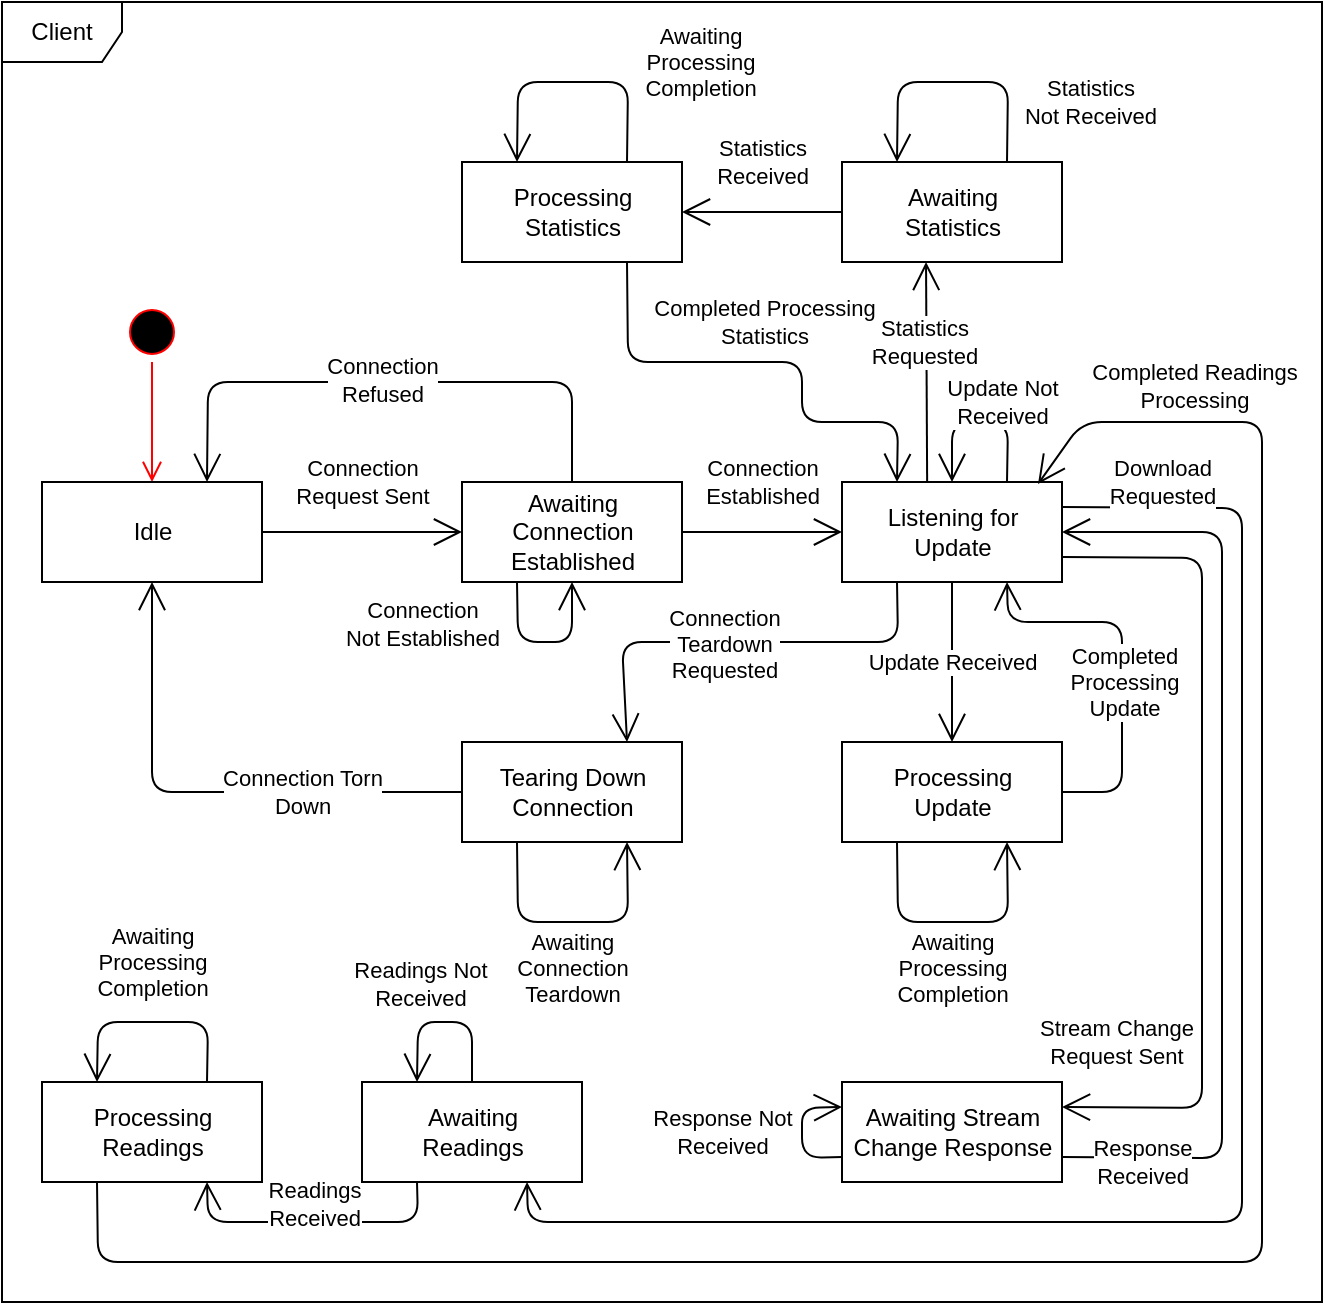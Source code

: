 <mxfile version="14.8.0" type="device" pages="4"><diagram id="QwCkbXDr7LlDDbJP6pfE" name="Client WS Protocol"><mxGraphModel dx="781" dy="1112" grid="1" gridSize="10" guides="1" tooltips="1" connect="1" arrows="1" fold="1" page="1" pageScale="1" pageWidth="850" pageHeight="1100" math="0" shadow="0"><root><mxCell id="0"/><mxCell id="1" parent="0"/><mxCell id="6J1yWEZbu2rV790w22qW-1" value="Client" style="shape=umlFrame;whiteSpace=wrap;html=1;" parent="1" vertex="1"><mxGeometry x="140" y="140" width="660" height="650" as="geometry"/></mxCell><mxCell id="UoEWrzo-9bhrhzdXSeOU-1" value="" style="ellipse;html=1;shape=startState;fillColor=#000000;strokeColor=#ff0000;" parent="1" vertex="1"><mxGeometry x="200" y="290" width="30" height="30" as="geometry"/></mxCell><mxCell id="UoEWrzo-9bhrhzdXSeOU-2" value="" style="edgeStyle=orthogonalEdgeStyle;html=1;verticalAlign=bottom;endArrow=open;endSize=8;strokeColor=#ff0000;" parent="1" source="UoEWrzo-9bhrhzdXSeOU-1" edge="1"><mxGeometry relative="1" as="geometry"><mxPoint x="215" y="380" as="targetPoint"/></mxGeometry></mxCell><mxCell id="UoEWrzo-9bhrhzdXSeOU-3" value="Idle" style="html=1;" parent="1" vertex="1"><mxGeometry x="160" y="380" width="110" height="50" as="geometry"/></mxCell><mxCell id="UoEWrzo-9bhrhzdXSeOU-4" value="&lt;div&gt;Awaiting&lt;/div&gt;&lt;div&gt;Connection&lt;br&gt;Established&lt;br&gt;&lt;/div&gt;" style="html=1;" parent="1" vertex="1"><mxGeometry x="370" y="380" width="110" height="50" as="geometry"/></mxCell><mxCell id="UoEWrzo-9bhrhzdXSeOU-5" value="" style="endArrow=open;endFill=1;endSize=12;html=1;exitX=1;exitY=0.5;exitDx=0;exitDy=0;entryX=0;entryY=0.5;entryDx=0;entryDy=0;" parent="1" source="UoEWrzo-9bhrhzdXSeOU-3" target="UoEWrzo-9bhrhzdXSeOU-4" edge="1"><mxGeometry width="160" relative="1" as="geometry"><mxPoint x="280" y="670" as="sourcePoint"/><mxPoint x="440" y="670" as="targetPoint"/></mxGeometry></mxCell><mxCell id="UoEWrzo-9bhrhzdXSeOU-6" value="&lt;div&gt;Connection&lt;/div&gt;&lt;div&gt;Request Sent&lt;br&gt;&lt;/div&gt;" style="edgeLabel;html=1;align=center;verticalAlign=middle;resizable=0;points=[];" parent="UoEWrzo-9bhrhzdXSeOU-5" vertex="1" connectable="0"><mxGeometry x="0.375" y="-2" relative="1" as="geometry"><mxPoint x="-19" y="-27" as="offset"/></mxGeometry></mxCell><mxCell id="UoEWrzo-9bhrhzdXSeOU-7" value="&lt;div&gt;Listening for &lt;br&gt;&lt;/div&gt;&lt;div&gt;Update&lt;/div&gt;" style="html=1;" parent="1" vertex="1"><mxGeometry x="560" y="380" width="110" height="50" as="geometry"/></mxCell><mxCell id="UoEWrzo-9bhrhzdXSeOU-8" value="" style="endArrow=open;endFill=1;endSize=12;html=1;exitX=1;exitY=0.5;exitDx=0;exitDy=0;entryX=0;entryY=0.5;entryDx=0;entryDy=0;" parent="1" source="UoEWrzo-9bhrhzdXSeOU-4" target="UoEWrzo-9bhrhzdXSeOU-7" edge="1"><mxGeometry width="160" relative="1" as="geometry"><mxPoint x="500" y="520" as="sourcePoint"/><mxPoint x="660" y="520" as="targetPoint"/></mxGeometry></mxCell><mxCell id="UoEWrzo-9bhrhzdXSeOU-22" value="&lt;div&gt;Connection&lt;/div&gt;&lt;div&gt;Established&lt;br&gt;&lt;/div&gt;" style="edgeLabel;html=1;align=center;verticalAlign=middle;resizable=0;points=[];" parent="UoEWrzo-9bhrhzdXSeOU-8" vertex="1" connectable="0"><mxGeometry x="0.225" y="2" relative="1" as="geometry"><mxPoint x="-9" y="-23" as="offset"/></mxGeometry></mxCell><mxCell id="UoEWrzo-9bhrhzdXSeOU-11" value="&lt;div&gt;Processing&lt;/div&gt;&lt;div&gt;Update&lt;br&gt;&lt;/div&gt;" style="html=1;" parent="1" vertex="1"><mxGeometry x="560" y="510" width="110" height="50" as="geometry"/></mxCell><mxCell id="UoEWrzo-9bhrhzdXSeOU-13" value="&lt;div&gt;Tearing Down&lt;/div&gt;&lt;div&gt;Connection&lt;br&gt;&lt;/div&gt;" style="html=1;" parent="1" vertex="1"><mxGeometry x="370" y="510" width="110" height="50" as="geometry"/></mxCell><mxCell id="UoEWrzo-9bhrhzdXSeOU-14" value="" style="endArrow=open;endFill=1;endSize=12;html=1;exitX=0.5;exitY=1;exitDx=0;exitDy=0;" parent="1" source="UoEWrzo-9bhrhzdXSeOU-7" edge="1"><mxGeometry width="160" relative="1" as="geometry"><mxPoint x="460" y="690" as="sourcePoint"/><mxPoint x="615" y="510" as="targetPoint"/></mxGeometry></mxCell><mxCell id="UoEWrzo-9bhrhzdXSeOU-15" value="Update Received" style="edgeLabel;html=1;align=center;verticalAlign=middle;resizable=0;points=[];" parent="UoEWrzo-9bhrhzdXSeOU-14" vertex="1" connectable="0"><mxGeometry x="-0.375" y="2" relative="1" as="geometry"><mxPoint x="-2" y="15" as="offset"/></mxGeometry></mxCell><mxCell id="UoEWrzo-9bhrhzdXSeOU-16" value="" style="endArrow=open;endFill=1;endSize=12;html=1;exitX=1;exitY=0.5;exitDx=0;exitDy=0;entryX=0.75;entryY=1;entryDx=0;entryDy=0;" parent="1" source="UoEWrzo-9bhrhzdXSeOU-11" target="UoEWrzo-9bhrhzdXSeOU-7" edge="1"><mxGeometry width="160" relative="1" as="geometry"><mxPoint x="580" y="610" as="sourcePoint"/><mxPoint x="670" y="418" as="targetPoint"/><Array as="points"><mxPoint x="700" y="535"/><mxPoint x="700" y="480"/><mxPoint x="700" y="450"/><mxPoint x="643" y="450"/></Array></mxGeometry></mxCell><mxCell id="UoEWrzo-9bhrhzdXSeOU-17" value="Completed&lt;br&gt;&lt;div&gt;Processing&lt;/div&gt;&lt;div&gt;Update&lt;br&gt;&lt;/div&gt;" style="edgeLabel;html=1;align=center;verticalAlign=middle;resizable=0;points=[];" parent="UoEWrzo-9bhrhzdXSeOU-16" vertex="1" connectable="0"><mxGeometry x="-0.209" y="-1" relative="1" as="geometry"><mxPoint y="-9" as="offset"/></mxGeometry></mxCell><mxCell id="UoEWrzo-9bhrhzdXSeOU-18" value="" style="endArrow=open;endFill=1;endSize=12;html=1;exitX=0.25;exitY=1;exitDx=0;exitDy=0;entryX=0.75;entryY=0;entryDx=0;entryDy=0;" parent="1" source="UoEWrzo-9bhrhzdXSeOU-7" target="UoEWrzo-9bhrhzdXSeOU-13" edge="1"><mxGeometry width="160" relative="1" as="geometry"><mxPoint x="510" y="700" as="sourcePoint"/><mxPoint x="670" y="700" as="targetPoint"/><Array as="points"><mxPoint x="588" y="460"/><mxPoint x="450" y="460"/></Array></mxGeometry></mxCell><mxCell id="UoEWrzo-9bhrhzdXSeOU-19" value="&lt;div&gt;Connection&lt;/div&gt;&lt;div&gt;Teardown&lt;/div&gt;&lt;div&gt;Requested&lt;br&gt;&lt;/div&gt;" style="edgeLabel;html=1;align=center;verticalAlign=middle;resizable=0;points=[];" parent="UoEWrzo-9bhrhzdXSeOU-18" vertex="1" connectable="0"><mxGeometry x="0.078" y="1" relative="1" as="geometry"><mxPoint as="offset"/></mxGeometry></mxCell><mxCell id="UoEWrzo-9bhrhzdXSeOU-20" value="" style="endArrow=open;endFill=1;endSize=12;html=1;exitX=0;exitY=0.5;exitDx=0;exitDy=0;entryX=0.5;entryY=1;entryDx=0;entryDy=0;" parent="1" source="UoEWrzo-9bhrhzdXSeOU-13" target="UoEWrzo-9bhrhzdXSeOU-3" edge="1"><mxGeometry width="160" relative="1" as="geometry"><mxPoint x="310" y="570" as="sourcePoint"/><mxPoint x="470" y="570" as="targetPoint"/><Array as="points"><mxPoint x="215" y="535"/></Array></mxGeometry></mxCell><mxCell id="UoEWrzo-9bhrhzdXSeOU-21" value="&lt;div&gt;Connection Torn&lt;/div&gt;&lt;div&gt;Down&lt;br&gt;&lt;/div&gt;" style="edgeLabel;html=1;align=center;verticalAlign=middle;resizable=0;points=[];" parent="UoEWrzo-9bhrhzdXSeOU-20" vertex="1" connectable="0"><mxGeometry x="-0.177" y="-2" relative="1" as="geometry"><mxPoint x="27" y="2" as="offset"/></mxGeometry></mxCell><mxCell id="UoEWrzo-9bhrhzdXSeOU-23" value="" style="endArrow=open;endFill=1;endSize=12;html=1;exitX=0.5;exitY=0;exitDx=0;exitDy=0;entryX=0.75;entryY=0;entryDx=0;entryDy=0;" parent="1" source="UoEWrzo-9bhrhzdXSeOU-4" target="UoEWrzo-9bhrhzdXSeOU-3" edge="1"><mxGeometry width="160" relative="1" as="geometry"><mxPoint x="440" y="330" as="sourcePoint"/><mxPoint x="600" y="330" as="targetPoint"/><Array as="points"><mxPoint x="425" y="330"/><mxPoint x="243" y="330"/></Array></mxGeometry></mxCell><mxCell id="UoEWrzo-9bhrhzdXSeOU-24" value="&lt;div&gt;Connection&lt;/div&gt;&lt;div&gt;Refused&lt;br&gt;&lt;/div&gt;" style="edgeLabel;html=1;align=center;verticalAlign=middle;resizable=0;points=[];" parent="UoEWrzo-9bhrhzdXSeOU-23" vertex="1" connectable="0"><mxGeometry x="-0.149" y="-1" relative="1" as="geometry"><mxPoint x="-25" as="offset"/></mxGeometry></mxCell><mxCell id="UoEWrzo-9bhrhzdXSeOU-25" value="" style="endArrow=open;endFill=1;endSize=12;html=1;exitX=0.25;exitY=1;exitDx=0;exitDy=0;entryX=0.75;entryY=1;entryDx=0;entryDy=0;" parent="1" source="UoEWrzo-9bhrhzdXSeOU-13" target="UoEWrzo-9bhrhzdXSeOU-13" edge="1"><mxGeometry width="160" relative="1" as="geometry"><mxPoint x="510" y="700" as="sourcePoint"/><mxPoint x="670" y="700" as="targetPoint"/><Array as="points"><mxPoint x="398" y="600"/><mxPoint x="453" y="600"/></Array></mxGeometry></mxCell><mxCell id="UoEWrzo-9bhrhzdXSeOU-27" value="&lt;div&gt;Awaiting&lt;/div&gt;&lt;div&gt;Connection&lt;/div&gt;&lt;div&gt;Teardown&lt;br&gt;&lt;/div&gt;" style="edgeLabel;html=1;align=center;verticalAlign=middle;resizable=0;points=[];" parent="UoEWrzo-9bhrhzdXSeOU-25" vertex="1" connectable="0"><mxGeometry x="0.23" relative="1" as="geometry"><mxPoint x="-16" y="23" as="offset"/></mxGeometry></mxCell><mxCell id="UoEWrzo-9bhrhzdXSeOU-26" value="" style="endArrow=open;endFill=1;endSize=12;html=1;exitX=0.25;exitY=1;exitDx=0;exitDy=0;entryX=0.75;entryY=1;entryDx=0;entryDy=0;" parent="1" source="UoEWrzo-9bhrhzdXSeOU-11" target="UoEWrzo-9bhrhzdXSeOU-11" edge="1"><mxGeometry width="160" relative="1" as="geometry"><mxPoint x="620" y="720" as="sourcePoint"/><mxPoint x="780" y="720" as="targetPoint"/><Array as="points"><mxPoint x="588" y="600"/><mxPoint x="643" y="600"/></Array></mxGeometry></mxCell><mxCell id="UoEWrzo-9bhrhzdXSeOU-28" value="Awaiting &lt;br&gt;&lt;div&gt;Processing&lt;/div&gt;&lt;div&gt;Completion&lt;br&gt;&lt;/div&gt;" style="edgeLabel;html=1;align=center;verticalAlign=middle;resizable=0;points=[];" parent="UoEWrzo-9bhrhzdXSeOU-26" vertex="1" connectable="0"><mxGeometry x="-0.23" y="-3" relative="1" as="geometry"><mxPoint x="15" y="20" as="offset"/></mxGeometry></mxCell><mxCell id="Y3KCVkxgiNMDM05fTNWM-1" value="&lt;div&gt;Awaiting&lt;/div&gt;&lt;div&gt;Statistics&lt;br&gt;&lt;/div&gt;" style="html=1;" parent="1" vertex="1"><mxGeometry x="560" y="220" width="110" height="50" as="geometry"/></mxCell><mxCell id="Y3KCVkxgiNMDM05fTNWM-4" value="" style="endArrow=open;endFill=1;endSize=12;html=1;exitX=0.387;exitY=-0.003;exitDx=0;exitDy=0;exitPerimeter=0;entryX=0.382;entryY=1;entryDx=0;entryDy=0;entryPerimeter=0;" parent="1" source="UoEWrzo-9bhrhzdXSeOU-7" target="Y3KCVkxgiNMDM05fTNWM-1" edge="1"><mxGeometry width="160" relative="1" as="geometry"><mxPoint x="510" y="560" as="sourcePoint"/><mxPoint x="670" y="560" as="targetPoint"/></mxGeometry></mxCell><mxCell id="Y3KCVkxgiNMDM05fTNWM-5" value="&lt;div&gt;Statistics&lt;/div&gt;&lt;div&gt;Requested&lt;br&gt;&lt;/div&gt;" style="edgeLabel;html=1;align=center;verticalAlign=middle;resizable=0;points=[];" parent="Y3KCVkxgiNMDM05fTNWM-4" vertex="1" connectable="0"><mxGeometry x="0.273" y="1" relative="1" as="geometry"><mxPoint as="offset"/></mxGeometry></mxCell><mxCell id="Y3KCVkxgiNMDM05fTNWM-6" value="&lt;div&gt;Processing&lt;/div&gt;&lt;div&gt;Statistics&lt;br&gt;&lt;/div&gt;" style="html=1;" parent="1" vertex="1"><mxGeometry x="370" y="220" width="110" height="50" as="geometry"/></mxCell><mxCell id="Y3KCVkxgiNMDM05fTNWM-8" value="" style="endArrow=open;endFill=1;endSize=12;html=1;exitX=0.75;exitY=0;exitDx=0;exitDy=0;entryX=0.25;entryY=0;entryDx=0;entryDy=0;" parent="1" source="Y3KCVkxgiNMDM05fTNWM-1" target="Y3KCVkxgiNMDM05fTNWM-1" edge="1"><mxGeometry width="160" relative="1" as="geometry"><mxPoint x="510" y="560" as="sourcePoint"/><mxPoint x="670" y="560" as="targetPoint"/><Array as="points"><mxPoint x="643" y="180"/><mxPoint x="588" y="180"/></Array></mxGeometry></mxCell><mxCell id="Y3KCVkxgiNMDM05fTNWM-10" value="&lt;div&gt;Statistics&lt;/div&gt;&lt;div&gt;Not Received&lt;br&gt;&lt;/div&gt;" style="edgeLabel;html=1;align=center;verticalAlign=middle;resizable=0;points=[];" parent="Y3KCVkxgiNMDM05fTNWM-8" vertex="1" connectable="0"><mxGeometry x="-0.147" y="-1" relative="1" as="geometry"><mxPoint x="58" y="11" as="offset"/></mxGeometry></mxCell><mxCell id="Y3KCVkxgiNMDM05fTNWM-9" value="" style="endArrow=open;endFill=1;endSize=12;html=1;exitX=0;exitY=0.5;exitDx=0;exitDy=0;entryX=1;entryY=0.5;entryDx=0;entryDy=0;" parent="1" source="Y3KCVkxgiNMDM05fTNWM-1" target="Y3KCVkxgiNMDM05fTNWM-6" edge="1"><mxGeometry width="160" relative="1" as="geometry"><mxPoint x="510" y="560" as="sourcePoint"/><mxPoint x="670" y="560" as="targetPoint"/><Array as="points"><mxPoint x="520" y="245"/></Array></mxGeometry></mxCell><mxCell id="Y3KCVkxgiNMDM05fTNWM-11" value="&lt;div&gt;Statistics&lt;/div&gt;&lt;div&gt;Received&lt;br&gt;&lt;/div&gt;" style="edgeLabel;html=1;align=center;verticalAlign=middle;resizable=0;points=[];" parent="Y3KCVkxgiNMDM05fTNWM-9" vertex="1" connectable="0"><mxGeometry x="-0.225" y="4" relative="1" as="geometry"><mxPoint x="-9" y="-29" as="offset"/></mxGeometry></mxCell><mxCell id="Y3KCVkxgiNMDM05fTNWM-12" value="" style="endArrow=open;endFill=1;endSize=12;html=1;exitX=0.75;exitY=0;exitDx=0;exitDy=0;entryX=0.25;entryY=0;entryDx=0;entryDy=0;" parent="1" source="Y3KCVkxgiNMDM05fTNWM-6" target="Y3KCVkxgiNMDM05fTNWM-6" edge="1"><mxGeometry width="160" relative="1" as="geometry"><mxPoint x="510" y="560" as="sourcePoint"/><mxPoint x="670" y="560" as="targetPoint"/><Array as="points"><mxPoint x="453" y="180"/><mxPoint x="398" y="180"/></Array></mxGeometry></mxCell><mxCell id="Y3KCVkxgiNMDM05fTNWM-13" value="&lt;div&gt;Awaiting&lt;/div&gt;&lt;div&gt;Processing&lt;/div&gt;&lt;div&gt;Completion&lt;br&gt;&lt;/div&gt;" style="edgeLabel;html=1;align=center;verticalAlign=middle;resizable=0;points=[];" parent="Y3KCVkxgiNMDM05fTNWM-12" vertex="1" connectable="0"><mxGeometry x="-0.158" y="3" relative="1" as="geometry"><mxPoint x="53" y="-13" as="offset"/></mxGeometry></mxCell><mxCell id="Y3KCVkxgiNMDM05fTNWM-14" value="" style="endArrow=open;endFill=1;endSize=12;html=1;exitX=0.75;exitY=1;exitDx=0;exitDy=0;entryX=0.25;entryY=0;entryDx=0;entryDy=0;" parent="1" source="Y3KCVkxgiNMDM05fTNWM-6" target="UoEWrzo-9bhrhzdXSeOU-7" edge="1"><mxGeometry width="160" relative="1" as="geometry"><mxPoint x="510" y="560" as="sourcePoint"/><mxPoint x="670" y="560" as="targetPoint"/><Array as="points"><mxPoint x="453" y="320"/><mxPoint x="540" y="320"/><mxPoint x="540" y="350"/><mxPoint x="588" y="350"/></Array></mxGeometry></mxCell><mxCell id="Y3KCVkxgiNMDM05fTNWM-15" value="&lt;div&gt;Completed Processing&lt;/div&gt;&lt;div&gt;Statistics&lt;br&gt;&lt;/div&gt;" style="edgeLabel;html=1;align=center;verticalAlign=middle;resizable=0;points=[];" parent="Y3KCVkxgiNMDM05fTNWM-14" vertex="1" connectable="0"><mxGeometry x="-0.037" y="1" relative="1" as="geometry"><mxPoint y="-19" as="offset"/></mxGeometry></mxCell><mxCell id="s2ldH0HzYSDAZo_q9xol-1" value="" style="endArrow=open;endFill=1;endSize=12;html=1;exitX=0.25;exitY=1;exitDx=0;exitDy=0;entryX=0.5;entryY=1;entryDx=0;entryDy=0;" parent="1" source="UoEWrzo-9bhrhzdXSeOU-4" target="UoEWrzo-9bhrhzdXSeOU-4" edge="1"><mxGeometry width="160" relative="1" as="geometry"><mxPoint x="280" y="540" as="sourcePoint"/><mxPoint x="440" y="540" as="targetPoint"/><Array as="points"><mxPoint x="398" y="460"/><mxPoint x="425" y="460"/></Array></mxGeometry></mxCell><mxCell id="s2ldH0HzYSDAZo_q9xol-2" value="&lt;div&gt;Connection&lt;/div&gt;&lt;div&gt;Not Established&lt;br&gt;&lt;/div&gt;" style="edgeLabel;html=1;align=center;verticalAlign=middle;resizable=0;points=[];" parent="s2ldH0HzYSDAZo_q9xol-1" vertex="1" connectable="0"><mxGeometry x="-0.526" y="1" relative="1" as="geometry"><mxPoint x="-49" as="offset"/></mxGeometry></mxCell><mxCell id="VOq2wgjupiZ1yT_bSk1U-1" value="&lt;div&gt;Awaiting Stream&lt;/div&gt;&lt;div&gt;Change Response&lt;br&gt;&lt;/div&gt;" style="html=1;" parent="1" vertex="1"><mxGeometry x="560" y="680" width="110" height="50" as="geometry"/></mxCell><mxCell id="VOq2wgjupiZ1yT_bSk1U-2" value="" style="endArrow=open;endFill=1;endSize=12;html=1;exitX=1;exitY=0.75;exitDx=0;exitDy=0;entryX=1;entryY=0.5;entryDx=0;entryDy=0;" parent="1" source="VOq2wgjupiZ1yT_bSk1U-1" target="UoEWrzo-9bhrhzdXSeOU-7" edge="1"><mxGeometry width="160" relative="1" as="geometry"><mxPoint x="620" y="640" as="sourcePoint"/><mxPoint x="780" y="640" as="targetPoint"/><Array as="points"><mxPoint x="750" y="718"/><mxPoint x="750" y="405"/></Array></mxGeometry></mxCell><mxCell id="VOq2wgjupiZ1yT_bSk1U-6" value="&lt;div&gt;Response&lt;/div&gt;&lt;div&gt;Received&lt;br&gt;&lt;/div&gt;" style="edgeLabel;html=1;align=center;verticalAlign=middle;resizable=0;points=[];" parent="VOq2wgjupiZ1yT_bSk1U-2" vertex="1" connectable="0"><mxGeometry x="-0.891" y="1" relative="1" as="geometry"><mxPoint x="14" y="3" as="offset"/></mxGeometry></mxCell><mxCell id="VOq2wgjupiZ1yT_bSk1U-3" value="" style="endArrow=open;endFill=1;endSize=12;html=1;exitX=1;exitY=0.75;exitDx=0;exitDy=0;entryX=1;entryY=0.25;entryDx=0;entryDy=0;" parent="1" source="UoEWrzo-9bhrhzdXSeOU-7" target="VOq2wgjupiZ1yT_bSk1U-1" edge="1"><mxGeometry width="160" relative="1" as="geometry"><mxPoint x="700" y="510" as="sourcePoint"/><mxPoint x="860" y="510" as="targetPoint"/><Array as="points"><mxPoint x="740" y="418"/><mxPoint x="740" y="693"/></Array></mxGeometry></mxCell><mxCell id="VOq2wgjupiZ1yT_bSk1U-7" value="&lt;div&gt;Stream Change &lt;br&gt;&lt;/div&gt;&lt;div&gt;Request Sent&lt;br&gt;&lt;/div&gt;" style="edgeLabel;html=1;align=center;verticalAlign=middle;resizable=0;points=[];" parent="VOq2wgjupiZ1yT_bSk1U-3" vertex="1" connectable="0"><mxGeometry x="0.873" y="1" relative="1" as="geometry"><mxPoint y="-34" as="offset"/></mxGeometry></mxCell><mxCell id="VOq2wgjupiZ1yT_bSk1U-4" value="" style="endArrow=open;endFill=1;endSize=12;html=1;exitX=0;exitY=0.75;exitDx=0;exitDy=0;entryX=0;entryY=0.25;entryDx=0;entryDy=0;" parent="1" source="VOq2wgjupiZ1yT_bSk1U-1" target="VOq2wgjupiZ1yT_bSk1U-1" edge="1"><mxGeometry width="160" relative="1" as="geometry"><mxPoint x="610" y="570" as="sourcePoint"/><mxPoint x="770" y="570" as="targetPoint"/><Array as="points"><mxPoint x="540" y="718"/><mxPoint x="540" y="693"/></Array></mxGeometry></mxCell><mxCell id="VOq2wgjupiZ1yT_bSk1U-5" value="&lt;div&gt;Response Not&lt;/div&gt;&lt;div&gt;Received&lt;br&gt;&lt;/div&gt;" style="edgeLabel;html=1;align=center;verticalAlign=middle;resizable=0;points=[];" parent="VOq2wgjupiZ1yT_bSk1U-4" vertex="1" connectable="0"><mxGeometry x="-0.532" y="-2" relative="1" as="geometry"><mxPoint x="-45" y="-11" as="offset"/></mxGeometry></mxCell><mxCell id="4YWtbO058La1vxEiX38c-1" value="" style="endArrow=open;endFill=1;endSize=12;html=1;entryX=0.5;entryY=0;entryDx=0;entryDy=0;exitX=0.75;exitY=0;exitDx=0;exitDy=0;" edge="1" parent="1" source="UoEWrzo-9bhrhzdXSeOU-7" target="UoEWrzo-9bhrhzdXSeOU-7"><mxGeometry width="160" relative="1" as="geometry"><mxPoint x="430" y="440" as="sourcePoint"/><mxPoint x="590" y="440" as="targetPoint"/><Array as="points"><mxPoint x="643" y="350"/><mxPoint x="615" y="350"/></Array></mxGeometry></mxCell><mxCell id="4YWtbO058La1vxEiX38c-8" value="&lt;div&gt;Update Not&lt;/div&gt;&lt;div&gt;Received&lt;br&gt;&lt;/div&gt;" style="edgeLabel;html=1;align=center;verticalAlign=middle;resizable=0;points=[];" vertex="1" connectable="0" parent="4YWtbO058La1vxEiX38c-1"><mxGeometry x="-0.553" relative="1" as="geometry"><mxPoint x="-3" y="-21" as="offset"/></mxGeometry></mxCell><mxCell id="4YWtbO058La1vxEiX38c-2" value="" style="endArrow=open;endFill=1;endSize=12;html=1;exitX=0.25;exitY=1;exitDx=0;exitDy=0;entryX=0.75;entryY=1;entryDx=0;entryDy=0;" edge="1" parent="1" source="4YWtbO058La1vxEiX38c-3" target="4YWtbO058La1vxEiX38c-4"><mxGeometry width="160" relative="1" as="geometry"><mxPoint x="200" y="760" as="sourcePoint"/><mxPoint x="360" y="760" as="targetPoint"/><Array as="points"><mxPoint x="348" y="750"/><mxPoint x="243" y="750"/></Array></mxGeometry></mxCell><mxCell id="4YWtbO058La1vxEiX38c-13" value="Readings &lt;br&gt;Received" style="edgeLabel;html=1;align=center;verticalAlign=middle;resizable=0;points=[];" vertex="1" connectable="0" parent="4YWtbO058La1vxEiX38c-2"><mxGeometry x="-0.247" y="1" relative="1" as="geometry"><mxPoint x="-18" y="-10" as="offset"/></mxGeometry></mxCell><mxCell id="4YWtbO058La1vxEiX38c-3" value="&lt;div&gt;Awaiting &lt;br&gt;&lt;/div&gt;&lt;div&gt;Readings&lt;/div&gt;" style="html=1;" vertex="1" parent="1"><mxGeometry x="320" y="680" width="110" height="50" as="geometry"/></mxCell><mxCell id="4YWtbO058La1vxEiX38c-4" value="&lt;div&gt;Processing&lt;/div&gt;&lt;div&gt;Readings&lt;br&gt;&lt;/div&gt;" style="html=1;" vertex="1" parent="1"><mxGeometry x="160" y="680" width="110" height="50" as="geometry"/></mxCell><mxCell id="4YWtbO058La1vxEiX38c-5" value="" style="endArrow=open;endFill=1;endSize=12;html=1;exitX=1;exitY=0.25;exitDx=0;exitDy=0;entryX=0.75;entryY=1;entryDx=0;entryDy=0;" edge="1" parent="1" source="UoEWrzo-9bhrhzdXSeOU-7" target="4YWtbO058La1vxEiX38c-3"><mxGeometry width="160" relative="1" as="geometry"><mxPoint x="470" y="590" as="sourcePoint"/><mxPoint x="630" y="590" as="targetPoint"/><Array as="points"><mxPoint x="760" y="393"/><mxPoint x="760" y="750"/><mxPoint x="403" y="750"/></Array></mxGeometry></mxCell><mxCell id="4YWtbO058La1vxEiX38c-6" value="&lt;div&gt;Download&lt;/div&gt;&lt;div&gt;Requested&lt;br&gt;&lt;/div&gt;" style="edgeLabel;html=1;align=center;verticalAlign=middle;resizable=0;points=[];" vertex="1" connectable="0" parent="4YWtbO058La1vxEiX38c-5"><mxGeometry x="-0.849" y="1" relative="1" as="geometry"><mxPoint x="-12" y="-12" as="offset"/></mxGeometry></mxCell><mxCell id="4YWtbO058La1vxEiX38c-9" value="" style="endArrow=open;endFill=1;endSize=12;html=1;exitX=0.75;exitY=0;exitDx=0;exitDy=0;entryX=0.25;entryY=0;entryDx=0;entryDy=0;" edge="1" parent="1" source="4YWtbO058La1vxEiX38c-4" target="4YWtbO058La1vxEiX38c-4"><mxGeometry width="160" relative="1" as="geometry"><mxPoint x="270" y="480" as="sourcePoint"/><mxPoint x="430" y="480" as="targetPoint"/><Array as="points"><mxPoint x="243" y="650"/><mxPoint x="188" y="650"/></Array></mxGeometry></mxCell><mxCell id="4YWtbO058La1vxEiX38c-10" value="&lt;div&gt;Awaiting &lt;br&gt;&lt;/div&gt;&lt;div&gt;Processing&lt;/div&gt;&lt;div&gt;Completion&lt;br&gt;&lt;/div&gt;" style="edgeLabel;html=1;align=center;verticalAlign=middle;resizable=0;points=[];" vertex="1" connectable="0" parent="4YWtbO058La1vxEiX38c-9"><mxGeometry x="-0.837" y="1" relative="1" as="geometry"><mxPoint x="-27" y="-51" as="offset"/></mxGeometry></mxCell><mxCell id="4YWtbO058La1vxEiX38c-11" value="" style="endArrow=open;endFill=1;endSize=12;html=1;exitX=0.5;exitY=0;exitDx=0;exitDy=0;entryX=0.25;entryY=0;entryDx=0;entryDy=0;" edge="1" parent="1" source="4YWtbO058La1vxEiX38c-3" target="4YWtbO058La1vxEiX38c-3"><mxGeometry width="160" relative="1" as="geometry"><mxPoint x="270" y="480" as="sourcePoint"/><mxPoint x="430" y="480" as="targetPoint"/><Array as="points"><mxPoint x="375" y="650"/><mxPoint x="348" y="650"/></Array></mxGeometry></mxCell><mxCell id="4YWtbO058La1vxEiX38c-12" value="&lt;div&gt;Readings Not&lt;/div&gt;&lt;div&gt;Received&lt;br&gt;&lt;/div&gt;" style="edgeLabel;html=1;align=center;verticalAlign=middle;resizable=0;points=[];" vertex="1" connectable="0" parent="4YWtbO058La1vxEiX38c-11"><mxGeometry x="0.431" y="1" relative="1" as="geometry"><mxPoint y="-25" as="offset"/></mxGeometry></mxCell><mxCell id="4YWtbO058La1vxEiX38c-14" value="" style="endArrow=open;endFill=1;endSize=12;html=1;exitX=0.25;exitY=1;exitDx=0;exitDy=0;entryX=0.891;entryY=0.02;entryDx=0;entryDy=0;entryPerimeter=0;" edge="1" parent="1" source="4YWtbO058La1vxEiX38c-4" target="UoEWrzo-9bhrhzdXSeOU-7"><mxGeometry width="160" relative="1" as="geometry"><mxPoint x="390" y="330" as="sourcePoint"/><mxPoint x="550" y="330" as="targetPoint"/><Array as="points"><mxPoint x="188" y="770"/><mxPoint x="770" y="770"/><mxPoint x="770" y="350"/><mxPoint x="680" y="350"/></Array></mxGeometry></mxCell><mxCell id="4YWtbO058La1vxEiX38c-15" value="&lt;div&gt;Completed Readings&lt;/div&gt;&lt;div&gt;Processing&lt;br&gt;&lt;/div&gt;" style="edgeLabel;html=1;align=center;verticalAlign=middle;resizable=0;points=[];" vertex="1" connectable="0" parent="4YWtbO058La1vxEiX38c-14"><mxGeometry x="0.807" y="2" relative="1" as="geometry"><mxPoint x="-19" y="-20" as="offset"/></mxGeometry></mxCell></root></mxGraphModel></diagram><diagram id="VFDCN8ub6HX3ahBxamud" name="Server WS Protocol"><mxGraphModel dx="781" dy="1112" grid="1" gridSize="10" guides="1" tooltips="1" connect="1" arrows="1" fold="1" page="1" pageScale="1" pageWidth="850" pageHeight="1100" math="0" shadow="0"><root><mxCell id="WccEjaUy8HtghB8RgP7r-0"/><mxCell id="WccEjaUy8HtghB8RgP7r-1" parent="WccEjaUy8HtghB8RgP7r-0"/><mxCell id="WccEjaUy8HtghB8RgP7r-2" value="Server" style="shape=umlFrame;whiteSpace=wrap;html=1;" parent="WccEjaUy8HtghB8RgP7r-1" vertex="1"><mxGeometry x="90" y="200" width="690" height="650" as="geometry"/></mxCell><mxCell id="nQUcvVRLfmFVaGRpi2jK-0" value="" style="ellipse;html=1;shape=startState;fillColor=#000000;strokeColor=#ff0000;" parent="WccEjaUy8HtghB8RgP7r-1" vertex="1"><mxGeometry x="160" y="300" width="30" height="30" as="geometry"/></mxCell><mxCell id="nQUcvVRLfmFVaGRpi2jK-1" value="" style="edgeStyle=orthogonalEdgeStyle;html=1;verticalAlign=bottom;endArrow=open;endSize=8;strokeColor=#ff0000;" parent="WccEjaUy8HtghB8RgP7r-1" source="nQUcvVRLfmFVaGRpi2jK-0" edge="1"><mxGeometry relative="1" as="geometry"><mxPoint x="175" y="390" as="targetPoint"/></mxGeometry></mxCell><mxCell id="nQUcvVRLfmFVaGRpi2jK-2" value="Awaiting&lt;br&gt;&lt;div&gt;Connection&lt;/div&gt;&lt;div&gt;Request&lt;br&gt;&lt;/div&gt;" style="html=1;" parent="WccEjaUy8HtghB8RgP7r-1" vertex="1"><mxGeometry x="120" y="390" width="110" height="50" as="geometry"/></mxCell><mxCell id="io1V9mIlBFZl5Ne0yBvb-4" value="&lt;div&gt;Establishing&lt;/div&gt;&lt;div&gt;Connection&lt;br&gt;&lt;/div&gt;" style="html=1;" parent="WccEjaUy8HtghB8RgP7r-1" vertex="1"><mxGeometry x="340" y="390" width="110" height="50" as="geometry"/></mxCell><mxCell id="io1V9mIlBFZl5Ne0yBvb-5" value="Awaiting&lt;br&gt;Update" style="html=1;" parent="WccEjaUy8HtghB8RgP7r-1" vertex="1"><mxGeometry x="560" y="390" width="110" height="50" as="geometry"/></mxCell><mxCell id="io1V9mIlBFZl5Ne0yBvb-6" value="&lt;div&gt;Sending&lt;/div&gt;&lt;div&gt;Update&lt;br&gt;&lt;/div&gt;" style="html=1;" parent="WccEjaUy8HtghB8RgP7r-1" vertex="1"><mxGeometry x="560" y="550" width="110" height="50" as="geometry"/></mxCell><mxCell id="io1V9mIlBFZl5Ne0yBvb-7" value="&lt;div&gt;Retrieving&lt;/div&gt;&lt;div&gt;Statistics&lt;br&gt;&lt;/div&gt;" style="html=1;" parent="WccEjaUy8HtghB8RgP7r-1" vertex="1"><mxGeometry x="340" y="550" width="110" height="50" as="geometry"/></mxCell><mxCell id="io1V9mIlBFZl5Ne0yBvb-8" value="&lt;div&gt;Sending&lt;/div&gt;&lt;div&gt;Statistics&lt;br&gt;&lt;/div&gt;" style="html=1;" parent="WccEjaUy8HtghB8RgP7r-1" vertex="1"><mxGeometry x="410" y="640" width="110" height="50" as="geometry"/></mxCell><mxCell id="io1V9mIlBFZl5Ne0yBvb-9" value="" style="endArrow=open;endFill=1;endSize=12;html=1;exitX=1;exitY=0.5;exitDx=0;exitDy=0;entryX=0;entryY=0.5;entryDx=0;entryDy=0;" parent="WccEjaUy8HtghB8RgP7r-1" source="nQUcvVRLfmFVaGRpi2jK-2" target="io1V9mIlBFZl5Ne0yBvb-4" edge="1"><mxGeometry width="160" relative="1" as="geometry"><mxPoint x="310" y="670" as="sourcePoint"/><mxPoint x="470" y="670" as="targetPoint"/></mxGeometry></mxCell><mxCell id="io1V9mIlBFZl5Ne0yBvb-19" value="&lt;div&gt;Connection&lt;/div&gt;&lt;div&gt;Request&lt;/div&gt;&lt;div&gt;Received&lt;br&gt;&lt;/div&gt;" style="edgeLabel;html=1;align=center;verticalAlign=middle;resizable=0;points=[];" parent="io1V9mIlBFZl5Ne0yBvb-9" vertex="1" connectable="0"><mxGeometry x="0.418" y="-2" relative="1" as="geometry"><mxPoint x="-28" y="-7" as="offset"/></mxGeometry></mxCell><mxCell id="io1V9mIlBFZl5Ne0yBvb-10" value="" style="endArrow=open;endFill=1;endSize=12;html=1;exitX=1;exitY=0.5;exitDx=0;exitDy=0;entryX=0;entryY=0.5;entryDx=0;entryDy=0;" parent="WccEjaUy8HtghB8RgP7r-1" source="io1V9mIlBFZl5Ne0yBvb-4" target="io1V9mIlBFZl5Ne0yBvb-5" edge="1"><mxGeometry width="160" relative="1" as="geometry"><mxPoint x="310" y="670" as="sourcePoint"/><mxPoint x="470" y="670" as="targetPoint"/></mxGeometry></mxCell><mxCell id="io1V9mIlBFZl5Ne0yBvb-21" value="&lt;div&gt;Connection &lt;br&gt;&lt;/div&gt;&lt;div&gt;Established&lt;/div&gt;" style="edgeLabel;html=1;align=center;verticalAlign=middle;resizable=0;points=[];" parent="io1V9mIlBFZl5Ne0yBvb-10" vertex="1" connectable="0"><mxGeometry x="0.236" y="-2" relative="1" as="geometry"><mxPoint x="-18" y="-7" as="offset"/></mxGeometry></mxCell><mxCell id="io1V9mIlBFZl5Ne0yBvb-11" value="" style="endArrow=open;endFill=1;endSize=12;html=1;exitX=0.75;exitY=0;exitDx=0;exitDy=0;entryX=0.5;entryY=0;entryDx=0;entryDy=0;" parent="WccEjaUy8HtghB8RgP7r-1" source="io1V9mIlBFZl5Ne0yBvb-5" target="io1V9mIlBFZl5Ne0yBvb-5" edge="1"><mxGeometry width="160" relative="1" as="geometry"><mxPoint x="310" y="670" as="sourcePoint"/><mxPoint x="470" y="670" as="targetPoint"/><Array as="points"><mxPoint x="643" y="350"/><mxPoint x="615" y="350"/></Array></mxGeometry></mxCell><mxCell id="io1V9mIlBFZl5Ne0yBvb-33" value="&lt;div&gt;Update Not &lt;br&gt;&lt;/div&gt;&lt;div&gt;Received&lt;/div&gt;" style="edgeLabel;html=1;align=center;verticalAlign=middle;resizable=0;points=[];" parent="io1V9mIlBFZl5Ne0yBvb-11" vertex="1" connectable="0"><mxGeometry x="0.244" y="-3" relative="1" as="geometry"><mxPoint x="16" y="-12" as="offset"/></mxGeometry></mxCell><mxCell id="io1V9mIlBFZl5Ne0yBvb-12" value="" style="endArrow=open;endFill=1;endSize=12;html=1;exitX=0.75;exitY=0;exitDx=0;exitDy=0;entryX=0.25;entryY=0;entryDx=0;entryDy=0;" parent="WccEjaUy8HtghB8RgP7r-1" source="io1V9mIlBFZl5Ne0yBvb-4" target="io1V9mIlBFZl5Ne0yBvb-4" edge="1"><mxGeometry width="160" relative="1" as="geometry"><mxPoint x="310" y="670" as="sourcePoint"/><mxPoint x="470" y="670" as="targetPoint"/><Array as="points"><mxPoint x="423" y="350"/><mxPoint x="368" y="350"/></Array></mxGeometry></mxCell><mxCell id="io1V9mIlBFZl5Ne0yBvb-20" value="&lt;div&gt;Connection Not&lt;/div&gt;&lt;div&gt;Established&lt;br&gt;&lt;/div&gt;" style="edgeLabel;html=1;align=center;verticalAlign=middle;resizable=0;points=[];" parent="io1V9mIlBFZl5Ne0yBvb-12" vertex="1" connectable="0"><mxGeometry x="-0.17" y="-2" relative="1" as="geometry"><mxPoint x="-7" y="-15" as="offset"/></mxGeometry></mxCell><mxCell id="io1V9mIlBFZl5Ne0yBvb-13" value="" style="endArrow=open;endFill=1;endSize=12;html=1;exitX=0.25;exitY=1;exitDx=0;exitDy=0;entryX=0.75;entryY=1;entryDx=0;entryDy=0;" parent="WccEjaUy8HtghB8RgP7r-1" source="io1V9mIlBFZl5Ne0yBvb-4" target="nQUcvVRLfmFVaGRpi2jK-2" edge="1"><mxGeometry width="160" relative="1" as="geometry"><mxPoint x="310" y="670" as="sourcePoint"/><mxPoint x="470" y="670" as="targetPoint"/><Array as="points"><mxPoint x="368" y="470"/><mxPoint x="203" y="470"/></Array></mxGeometry></mxCell><mxCell id="io1V9mIlBFZl5Ne0yBvb-18" value="&lt;div&gt;Connection Failed to&lt;/div&gt;&lt;div&gt;Establish&lt;br&gt;&lt;/div&gt;" style="edgeLabel;html=1;align=center;verticalAlign=middle;resizable=0;points=[];" parent="io1V9mIlBFZl5Ne0yBvb-13" vertex="1" connectable="0"><mxGeometry x="-0.173" y="3" relative="1" as="geometry"><mxPoint x="-15" y="-13" as="offset"/></mxGeometry></mxCell><mxCell id="io1V9mIlBFZl5Ne0yBvb-15" value="&lt;div&gt;Tearing Down&lt;/div&gt;&lt;div&gt;Connection&lt;br&gt;&lt;/div&gt;" style="html=1;" parent="WccEjaUy8HtghB8RgP7r-1" vertex="1"><mxGeometry x="120" y="550" width="110" height="50" as="geometry"/></mxCell><mxCell id="io1V9mIlBFZl5Ne0yBvb-16" value="" style="endArrow=open;endFill=1;endSize=12;html=1;exitX=0.25;exitY=1;exitDx=0;exitDy=0;entryX=0.75;entryY=0;entryDx=0;entryDy=0;" parent="WccEjaUy8HtghB8RgP7r-1" source="io1V9mIlBFZl5Ne0yBvb-5" target="io1V9mIlBFZl5Ne0yBvb-15" edge="1"><mxGeometry width="160" relative="1" as="geometry"><mxPoint x="310" y="670" as="sourcePoint"/><mxPoint x="470" y="670" as="targetPoint"/><Array as="points"><mxPoint x="588" y="460"/><mxPoint x="400" y="460"/><mxPoint x="400" y="490"/><mxPoint x="203" y="490"/></Array></mxGeometry></mxCell><mxCell id="io1V9mIlBFZl5Ne0yBvb-17" value="&lt;div&gt;Teardown Request&lt;/div&gt;&lt;div&gt;Received&lt;br&gt;&lt;/div&gt;" style="edgeLabel;html=1;align=center;verticalAlign=middle;resizable=0;points=[];" parent="io1V9mIlBFZl5Ne0yBvb-16" vertex="1" connectable="0"><mxGeometry x="0.451" relative="1" as="geometry"><mxPoint x="171" y="-12" as="offset"/></mxGeometry></mxCell><mxCell id="io1V9mIlBFZl5Ne0yBvb-22" value="" style="endArrow=open;endFill=1;endSize=12;html=1;exitX=0.398;exitY=1.001;exitDx=0;exitDy=0;entryX=0.5;entryY=0;entryDx=0;entryDy=0;exitPerimeter=0;" parent="WccEjaUy8HtghB8RgP7r-1" source="io1V9mIlBFZl5Ne0yBvb-5" target="io1V9mIlBFZl5Ne0yBvb-7" edge="1"><mxGeometry width="160" relative="1" as="geometry"><mxPoint x="310" y="670" as="sourcePoint"/><mxPoint x="470" y="670" as="targetPoint"/><Array as="points"><mxPoint x="604" y="480"/><mxPoint x="530" y="480"/><mxPoint x="530" y="510"/><mxPoint x="395" y="510"/></Array></mxGeometry></mxCell><mxCell id="io1V9mIlBFZl5Ne0yBvb-34" value="&lt;div&gt;Statistics Request&lt;/div&gt;&lt;div&gt;Received&lt;br&gt;&lt;/div&gt;" style="edgeLabel;html=1;align=center;verticalAlign=middle;resizable=0;points=[];" parent="io1V9mIlBFZl5Ne0yBvb-22" vertex="1" connectable="0"><mxGeometry x="0.115" y="-1" relative="1" as="geometry"><mxPoint x="-51" y="18" as="offset"/></mxGeometry></mxCell><mxCell id="io1V9mIlBFZl5Ne0yBvb-23" value="" style="endArrow=open;endFill=1;endSize=12;html=1;exitX=0.567;exitY=1.001;exitDx=0;exitDy=0;entryX=0.572;entryY=-0.003;entryDx=0;entryDy=0;exitPerimeter=0;entryPerimeter=0;" parent="WccEjaUy8HtghB8RgP7r-1" source="io1V9mIlBFZl5Ne0yBvb-5" target="io1V9mIlBFZl5Ne0yBvb-6" edge="1"><mxGeometry width="160" relative="1" as="geometry"><mxPoint x="310" y="670" as="sourcePoint"/><mxPoint x="470" y="670" as="targetPoint"/></mxGeometry></mxCell><mxCell id="io1V9mIlBFZl5Ne0yBvb-24" value="&lt;div&gt;Update &lt;br&gt;&lt;/div&gt;&lt;div&gt;Received&lt;br&gt;&lt;/div&gt;" style="edgeLabel;html=1;align=center;verticalAlign=middle;resizable=0;points=[];" parent="io1V9mIlBFZl5Ne0yBvb-23" vertex="1" connectable="0"><mxGeometry x="0.255" relative="1" as="geometry"><mxPoint as="offset"/></mxGeometry></mxCell><mxCell id="io1V9mIlBFZl5Ne0yBvb-27" value="" style="endArrow=open;endFill=1;endSize=12;html=1;exitX=0.75;exitY=0;exitDx=0;exitDy=0;entryX=0.75;entryY=1;entryDx=0;entryDy=0;" parent="WccEjaUy8HtghB8RgP7r-1" source="io1V9mIlBFZl5Ne0yBvb-6" target="io1V9mIlBFZl5Ne0yBvb-5" edge="1"><mxGeometry width="160" relative="1" as="geometry"><mxPoint x="310" y="670" as="sourcePoint"/><mxPoint x="470" y="670" as="targetPoint"/><Array as="points"><mxPoint x="643" y="530"/><mxPoint x="650" y="530"/><mxPoint x="660" y="530"/><mxPoint x="660" y="490"/><mxPoint x="643" y="490"/><mxPoint x="643" y="460"/></Array></mxGeometry></mxCell><mxCell id="io1V9mIlBFZl5Ne0yBvb-28" value="Update&lt;br&gt;Sent" style="edgeLabel;html=1;align=center;verticalAlign=middle;resizable=0;points=[];" parent="io1V9mIlBFZl5Ne0yBvb-27" vertex="1" connectable="0"><mxGeometry x="-0.333" y="-1" relative="1" as="geometry"><mxPoint x="9" y="-9" as="offset"/></mxGeometry></mxCell><mxCell id="io1V9mIlBFZl5Ne0yBvb-29" value="" style="endArrow=open;endFill=1;endSize=12;html=1;exitX=0.25;exitY=1;exitDx=0;exitDy=0;entryX=0;entryY=0.5;entryDx=0;entryDy=0;" parent="WccEjaUy8HtghB8RgP7r-1" source="io1V9mIlBFZl5Ne0yBvb-7" target="io1V9mIlBFZl5Ne0yBvb-8" edge="1"><mxGeometry width="160" relative="1" as="geometry"><mxPoint x="310" y="670" as="sourcePoint"/><mxPoint x="470" y="670" as="targetPoint"/><Array as="points"><mxPoint x="367" y="665"/></Array></mxGeometry></mxCell><mxCell id="io1V9mIlBFZl5Ne0yBvb-30" value="&lt;div&gt;Statistics&lt;/div&gt;&lt;div&gt;Retrieved&lt;br&gt;&lt;/div&gt;" style="edgeLabel;html=1;align=center;verticalAlign=middle;resizable=0;points=[];" parent="io1V9mIlBFZl5Ne0yBvb-29" vertex="1" connectable="0"><mxGeometry x="0.38" y="-3" relative="1" as="geometry"><mxPoint x="-7" y="-28" as="offset"/></mxGeometry></mxCell><mxCell id="io1V9mIlBFZl5Ne0yBvb-31" value="" style="endArrow=open;endFill=1;endSize=12;html=1;exitX=1;exitY=0.5;exitDx=0;exitDy=0;entryX=1;entryY=0.75;entryDx=0;entryDy=0;" parent="WccEjaUy8HtghB8RgP7r-1" source="io1V9mIlBFZl5Ne0yBvb-8" target="io1V9mIlBFZl5Ne0yBvb-5" edge="1"><mxGeometry width="160" relative="1" as="geometry"><mxPoint x="340" y="670" as="sourcePoint"/><mxPoint x="500" y="670" as="targetPoint"/><Array as="points"><mxPoint x="540" y="665"/><mxPoint x="620" y="665"/><mxPoint x="700" y="665"/><mxPoint x="700" y="560"/><mxPoint x="700" y="428"/></Array></mxGeometry></mxCell><mxCell id="io1V9mIlBFZl5Ne0yBvb-32" value="Statistics Sent" style="edgeLabel;html=1;align=center;verticalAlign=middle;resizable=0;points=[];" parent="io1V9mIlBFZl5Ne0yBvb-31" vertex="1" connectable="0"><mxGeometry x="-0.379" y="4" relative="1" as="geometry"><mxPoint x="-89" y="4" as="offset"/></mxGeometry></mxCell><mxCell id="io1V9mIlBFZl5Ne0yBvb-35" value="" style="endArrow=open;endFill=1;endSize=12;html=1;exitX=0.75;exitY=1;exitDx=0;exitDy=0;entryX=0.25;entryY=1;entryDx=0;entryDy=0;" parent="WccEjaUy8HtghB8RgP7r-1" source="io1V9mIlBFZl5Ne0yBvb-15" target="io1V9mIlBFZl5Ne0yBvb-15" edge="1"><mxGeometry width="160" relative="1" as="geometry"><mxPoint x="210" y="600" as="sourcePoint"/><mxPoint x="500" y="670" as="targetPoint"/><Array as="points"><mxPoint x="203" y="640"/><mxPoint x="148" y="640"/></Array></mxGeometry></mxCell><mxCell id="io1V9mIlBFZl5Ne0yBvb-37" value="&lt;div&gt;Connection&lt;/div&gt;&lt;div&gt;Not Torn&lt;/div&gt;&lt;div&gt;Down&lt;br&gt;&lt;/div&gt;" style="edgeLabel;html=1;align=center;verticalAlign=middle;resizable=0;points=[];" parent="io1V9mIlBFZl5Ne0yBvb-35" vertex="1" connectable="0"><mxGeometry x="-0.185" y="-3" relative="1" as="geometry"><mxPoint x="-13" y="33" as="offset"/></mxGeometry></mxCell><mxCell id="io1V9mIlBFZl5Ne0yBvb-36" value="" style="endArrow=open;endFill=1;endSize=12;html=1;exitX=0.25;exitY=0;exitDx=0;exitDy=0;entryX=0.25;entryY=1;entryDx=0;entryDy=0;" parent="WccEjaUy8HtghB8RgP7r-1" source="io1V9mIlBFZl5Ne0yBvb-15" target="nQUcvVRLfmFVaGRpi2jK-2" edge="1"><mxGeometry width="160" relative="1" as="geometry"><mxPoint x="340" y="670" as="sourcePoint"/><mxPoint x="500" y="670" as="targetPoint"/></mxGeometry></mxCell><mxCell id="io1V9mIlBFZl5Ne0yBvb-38" value="&lt;div&gt;Connection&lt;/div&gt;&lt;div&gt;Torn Down&lt;br&gt;&lt;/div&gt;" style="edgeLabel;html=1;align=center;verticalAlign=middle;resizable=0;points=[];" parent="io1V9mIlBFZl5Ne0yBvb-36" vertex="1" connectable="0"><mxGeometry x="-0.709" y="-3" relative="1" as="geometry"><mxPoint y="-34" as="offset"/></mxGeometry></mxCell><mxCell id="io1V9mIlBFZl5Ne0yBvb-39" value="" style="endArrow=open;endFill=1;endSize=12;html=1;exitX=0.25;exitY=1;exitDx=0;exitDy=0;entryX=0.75;entryY=1;entryDx=0;entryDy=0;" parent="WccEjaUy8HtghB8RgP7r-1" source="io1V9mIlBFZl5Ne0yBvb-8" target="io1V9mIlBFZl5Ne0yBvb-8" edge="1"><mxGeometry width="160" relative="1" as="geometry"><mxPoint x="340" y="670" as="sourcePoint"/><mxPoint x="500" y="670" as="targetPoint"/><Array as="points"><mxPoint x="438" y="720"/><mxPoint x="493" y="720"/></Array></mxGeometry></mxCell><mxCell id="io1V9mIlBFZl5Ne0yBvb-40" value="&lt;div&gt;Statistics&lt;/div&gt;&lt;div&gt;Not Sent&lt;br&gt;&lt;/div&gt;" style="edgeLabel;html=1;align=center;verticalAlign=middle;resizable=0;points=[];" parent="io1V9mIlBFZl5Ne0yBvb-39" vertex="1" connectable="0"><mxGeometry x="0.17" y="-2" relative="1" as="geometry"><mxPoint x="-12" y="12" as="offset"/></mxGeometry></mxCell><mxCell id="io1V9mIlBFZl5Ne0yBvb-41" value="" style="endArrow=open;endFill=1;endSize=12;html=1;exitX=0.25;exitY=1;exitDx=0;exitDy=0;entryX=0.674;entryY=0.99;entryDx=0;entryDy=0;entryPerimeter=0;" parent="WccEjaUy8HtghB8RgP7r-1" source="io1V9mIlBFZl5Ne0yBvb-6" target="io1V9mIlBFZl5Ne0yBvb-6" edge="1"><mxGeometry width="160" relative="1" as="geometry"><mxPoint x="340" y="670" as="sourcePoint"/><mxPoint x="634" y="601" as="targetPoint"/><Array as="points"><mxPoint x="588" y="630"/><mxPoint x="615" y="630"/><mxPoint x="634" y="630"/></Array></mxGeometry></mxCell><mxCell id="io1V9mIlBFZl5Ne0yBvb-42" value="&lt;div&gt;Update Not&lt;/div&gt;&lt;div&gt;Sent&lt;br&gt;&lt;/div&gt;" style="edgeLabel;html=1;align=center;verticalAlign=middle;resizable=0;points=[];" parent="io1V9mIlBFZl5Ne0yBvb-41" vertex="1" connectable="0"><mxGeometry x="-0.185" relative="1" as="geometry"><mxPoint x="13" y="14" as="offset"/></mxGeometry></mxCell><mxCell id="io1V9mIlBFZl5Ne0yBvb-43" value="" style="endArrow=open;endFill=1;endSize=12;html=1;exitX=0;exitY=0.75;exitDx=0;exitDy=0;entryX=0;entryY=0.25;entryDx=0;entryDy=0;" parent="WccEjaUy8HtghB8RgP7r-1" source="io1V9mIlBFZl5Ne0yBvb-7" target="io1V9mIlBFZl5Ne0yBvb-7" edge="1"><mxGeometry width="160" relative="1" as="geometry"><mxPoint x="300" y="670" as="sourcePoint"/><mxPoint x="460" y="670" as="targetPoint"/><Array as="points"><mxPoint x="310" y="588"/><mxPoint x="310" y="563"/></Array></mxGeometry></mxCell><mxCell id="io1V9mIlBFZl5Ne0yBvb-44" value="&lt;div&gt;Statistics Not&lt;/div&gt;&lt;div&gt;Retrieved&lt;br&gt;&lt;/div&gt;" style="edgeLabel;html=1;align=center;verticalAlign=middle;resizable=0;points=[];" parent="io1V9mIlBFZl5Ne0yBvb-43" vertex="1" connectable="0"><mxGeometry x="0.132" relative="1" as="geometry"><mxPoint x="-10" y="40" as="offset"/></mxGeometry></mxCell><mxCell id="rIMYbQulH0jusDWIf6qk-2" value="&lt;div&gt;Changing&lt;/div&gt;&lt;div&gt;Stream&lt;br&gt;&lt;/div&gt;" style="html=1;" parent="WccEjaUy8HtghB8RgP7r-1" vertex="1"><mxGeometry x="560" y="230" width="110" height="50" as="geometry"/></mxCell><mxCell id="rIMYbQulH0jusDWIf6qk-3" value="" style="endArrow=open;endFill=1;endSize=12;html=1;entryX=0.25;entryY=1;entryDx=0;entryDy=0;exitX=0.25;exitY=0;exitDx=0;exitDy=0;" parent="WccEjaUy8HtghB8RgP7r-1" source="io1V9mIlBFZl5Ne0yBvb-5" target="rIMYbQulH0jusDWIf6qk-2" edge="1"><mxGeometry width="160" relative="1" as="geometry"><mxPoint x="310" y="440" as="sourcePoint"/><mxPoint x="470" y="440" as="targetPoint"/></mxGeometry></mxCell><mxCell id="rIMYbQulH0jusDWIf6qk-4" value="Change Stream&lt;br&gt;&lt;div&gt;Request &lt;br&gt;&lt;/div&gt;&lt;div&gt;Received&lt;br&gt;&lt;/div&gt;" style="edgeLabel;html=1;align=center;verticalAlign=middle;resizable=0;points=[];" parent="rIMYbQulH0jusDWIf6qk-3" vertex="1" connectable="0"><mxGeometry x="0.418" y="2" relative="1" as="geometry"><mxPoint x="-25" y="38" as="offset"/></mxGeometry></mxCell><mxCell id="rIMYbQulH0jusDWIf6qk-5" value="" style="endArrow=open;endFill=1;endSize=12;html=1;entryX=0;entryY=0.25;entryDx=0;entryDy=0;exitX=0;exitY=0.75;exitDx=0;exitDy=0;" parent="WccEjaUy8HtghB8RgP7r-1" source="rIMYbQulH0jusDWIf6qk-2" target="rIMYbQulH0jusDWIf6qk-2" edge="1"><mxGeometry width="160" relative="1" as="geometry"><mxPoint x="310" y="440" as="sourcePoint"/><mxPoint x="470" y="440" as="targetPoint"/><Array as="points"><mxPoint x="530" y="268"/><mxPoint x="530" y="243"/></Array></mxGeometry></mxCell><mxCell id="rIMYbQulH0jusDWIf6qk-7" value="&lt;div&gt;Stream Not&lt;/div&gt;&lt;div&gt;Changed&lt;br&gt;&lt;/div&gt;" style="edgeLabel;html=1;align=center;verticalAlign=middle;resizable=0;points=[];" parent="rIMYbQulH0jusDWIf6qk-5" vertex="1" connectable="0"><mxGeometry x="-0.12" y="1" relative="1" as="geometry"><mxPoint x="-29" y="-5" as="offset"/></mxGeometry></mxCell><mxCell id="rIMYbQulH0jusDWIf6qk-6" value="" style="endArrow=open;endFill=1;endSize=12;html=1;exitX=1;exitY=0.5;exitDx=0;exitDy=0;entryX=0.896;entryY=-0.008;entryDx=0;entryDy=0;entryPerimeter=0;" parent="WccEjaUy8HtghB8RgP7r-1" source="rIMYbQulH0jusDWIf6qk-2" target="io1V9mIlBFZl5Ne0yBvb-5" edge="1"><mxGeometry width="160" relative="1" as="geometry"><mxPoint x="310" y="440" as="sourcePoint"/><mxPoint x="700" y="430" as="targetPoint"/><Array as="points"><mxPoint x="700" y="255"/><mxPoint x="700" y="300"/><mxPoint x="700" y="360"/><mxPoint x="659" y="360"/></Array></mxGeometry></mxCell><mxCell id="rIMYbQulH0jusDWIf6qk-8" value="&lt;div&gt;Stream&lt;/div&gt;&lt;div&gt;Changed&lt;br&gt;&lt;/div&gt;" style="edgeLabel;html=1;align=center;verticalAlign=middle;resizable=0;points=[];" parent="rIMYbQulH0jusDWIf6qk-6" vertex="1" connectable="0"><mxGeometry x="-0.185" y="1" relative="1" as="geometry"><mxPoint as="offset"/></mxGeometry></mxCell><mxCell id="L5_AAAB40Z_pKCBZLYbD-0" value="&lt;div&gt;Retrieving &lt;br&gt;&lt;/div&gt;&lt;div&gt;Readings&lt;/div&gt;" style="html=1;" vertex="1" parent="WccEjaUy8HtghB8RgP7r-1"><mxGeometry x="560" y="710" width="110" height="50" as="geometry"/></mxCell><mxCell id="L5_AAAB40Z_pKCBZLYbD-1" value="&lt;div&gt;Sending&lt;/div&gt;&lt;div&gt;Readings&lt;br&gt;&lt;/div&gt;" style="html=1;" vertex="1" parent="WccEjaUy8HtghB8RgP7r-1"><mxGeometry x="250" y="710" width="110" height="50" as="geometry"/></mxCell><mxCell id="L5_AAAB40Z_pKCBZLYbD-2" value="" style="endArrow=open;endFill=1;endSize=12;html=1;exitX=0.25;exitY=1;exitDx=0;exitDy=0;entryX=0.75;entryY=1;entryDx=0;entryDy=0;" edge="1" parent="WccEjaUy8HtghB8RgP7r-1" source="L5_AAAB40Z_pKCBZLYbD-0" target="L5_AAAB40Z_pKCBZLYbD-1"><mxGeometry width="160" relative="1" as="geometry"><mxPoint x="350" y="500" as="sourcePoint"/><mxPoint x="510" y="500" as="targetPoint"/><Array as="points"><mxPoint x="588" y="790"/><mxPoint x="333" y="790"/></Array></mxGeometry></mxCell><mxCell id="L5_AAAB40Z_pKCBZLYbD-3" value="Readings Retrieved" style="edgeLabel;html=1;align=center;verticalAlign=middle;resizable=0;points=[];" vertex="1" connectable="0" parent="L5_AAAB40Z_pKCBZLYbD-2"><mxGeometry x="0.146" y="1" relative="1" as="geometry"><mxPoint x="23" y="-1" as="offset"/></mxGeometry></mxCell><mxCell id="L5_AAAB40Z_pKCBZLYbD-5" value="" style="endArrow=open;endFill=1;endSize=12;html=1;exitX=0.5;exitY=1;exitDx=0;exitDy=0;entryX=0.75;entryY=1;entryDx=0;entryDy=0;" edge="1" parent="WccEjaUy8HtghB8RgP7r-1" source="L5_AAAB40Z_pKCBZLYbD-0" target="L5_AAAB40Z_pKCBZLYbD-0"><mxGeometry width="160" relative="1" as="geometry"><mxPoint x="530" y="750" as="sourcePoint"/><mxPoint x="690" y="750" as="targetPoint"/><Array as="points"><mxPoint x="615" y="790"/><mxPoint x="643" y="790"/></Array></mxGeometry></mxCell><mxCell id="L5_AAAB40Z_pKCBZLYbD-6" value="&lt;div&gt;Readings Not&lt;/div&gt;&lt;div&gt;Retrieved&lt;br&gt;&lt;/div&gt;" style="edgeLabel;html=1;align=center;verticalAlign=middle;resizable=0;points=[];" vertex="1" connectable="0" parent="L5_AAAB40Z_pKCBZLYbD-5"><mxGeometry x="0.07" y="-1" relative="1" as="geometry"><mxPoint x="-3" y="13" as="offset"/></mxGeometry></mxCell><mxCell id="L5_AAAB40Z_pKCBZLYbD-7" value="" style="endArrow=open;endFill=1;endSize=12;html=1;entryX=1;entryY=0.5;entryDx=0;entryDy=0;exitX=1;exitY=0.5;exitDx=0;exitDy=0;" edge="1" parent="WccEjaUy8HtghB8RgP7r-1" source="io1V9mIlBFZl5Ne0yBvb-5" target="L5_AAAB40Z_pKCBZLYbD-0"><mxGeometry width="160" relative="1" as="geometry"><mxPoint x="470" y="440" as="sourcePoint"/><mxPoint x="630" y="440" as="targetPoint"/><Array as="points"><mxPoint x="710" y="415"/><mxPoint x="710" y="735"/></Array></mxGeometry></mxCell><mxCell id="L5_AAAB40Z_pKCBZLYbD-8" value="&lt;div&gt;Readings&lt;/div&gt;&lt;div&gt;Requested&lt;br&gt;&lt;/div&gt;" style="edgeLabel;html=1;align=center;verticalAlign=middle;resizable=0;points=[];" vertex="1" connectable="0" parent="L5_AAAB40Z_pKCBZLYbD-7"><mxGeometry x="0.627" relative="1" as="geometry"><mxPoint as="offset"/></mxGeometry></mxCell><mxCell id="L5_AAAB40Z_pKCBZLYbD-11" value="" style="endArrow=open;endFill=1;endSize=12;html=1;exitX=0.5;exitY=1;exitDx=0;exitDy=0;entryX=0.25;entryY=1;entryDx=0;entryDy=0;" edge="1" parent="WccEjaUy8HtghB8RgP7r-1" source="L5_AAAB40Z_pKCBZLYbD-1" target="L5_AAAB40Z_pKCBZLYbD-1"><mxGeometry width="160" relative="1" as="geometry"><mxPoint x="240" y="730" as="sourcePoint"/><mxPoint x="400" y="730" as="targetPoint"/><Array as="points"><mxPoint x="305" y="790"/><mxPoint x="278" y="790"/></Array></mxGeometry></mxCell><mxCell id="L5_AAAB40Z_pKCBZLYbD-12" value="&lt;div&gt;Readings Not&lt;/div&gt;&lt;div&gt;Sent&lt;br&gt;&lt;/div&gt;" style="edgeLabel;html=1;align=center;verticalAlign=middle;resizable=0;points=[];" vertex="1" connectable="0" parent="L5_AAAB40Z_pKCBZLYbD-11"><mxGeometry x="-0.117" y="-1" relative="1" as="geometry"><mxPoint x="-7" y="15" as="offset"/></mxGeometry></mxCell><mxCell id="L5_AAAB40Z_pKCBZLYbD-13" value="" style="endArrow=open;endFill=1;endSize=12;html=1;exitX=0;exitY=0.5;exitDx=0;exitDy=0;entryX=1;entryY=0.25;entryDx=0;entryDy=0;" edge="1" parent="WccEjaUy8HtghB8RgP7r-1" source="L5_AAAB40Z_pKCBZLYbD-1" target="io1V9mIlBFZl5Ne0yBvb-5"><mxGeometry width="160" relative="1" as="geometry"><mxPoint x="340" y="460" as="sourcePoint"/><mxPoint x="500" y="460" as="targetPoint"/><Array as="points"><mxPoint x="220" y="735"/><mxPoint x="220" y="830"/><mxPoint x="760" y="830"/><mxPoint x="760" y="403"/></Array></mxGeometry></mxCell><mxCell id="L5_AAAB40Z_pKCBZLYbD-14" value="&lt;div&gt;Readings &lt;br&gt;&lt;/div&gt;&lt;div&gt;Sent&lt;/div&gt;" style="edgeLabel;html=1;align=center;verticalAlign=middle;resizable=0;points=[];" vertex="1" connectable="0" parent="L5_AAAB40Z_pKCBZLYbD-13"><mxGeometry x="-0.831" y="-1" relative="1" as="geometry"><mxPoint y="-45" as="offset"/></mxGeometry></mxCell></root></mxGraphModel></diagram><diagram id="ozDhqJpdPHz4eUvab2om" name="Gateway REST Protocol"><mxGraphModel dx="781" dy="1112" grid="1" gridSize="10" guides="1" tooltips="1" connect="1" arrows="1" fold="1" page="1" pageScale="1" pageWidth="850" pageHeight="1100" math="0" shadow="0"><root><mxCell id="ZNQZuaBIQP8JBXMpETp_-0"/><mxCell id="ZNQZuaBIQP8JBXMpETp_-1" parent="ZNQZuaBIQP8JBXMpETp_-0"/><mxCell id="NH7ZL2iDAsZS90PD9hVU-0" value="Gateway" style="shape=umlFrame;whiteSpace=wrap;html=1;" parent="ZNQZuaBIQP8JBXMpETp_-1" vertex="1"><mxGeometry x="130" y="160" width="350" height="440" as="geometry"/></mxCell><mxCell id="NH7ZL2iDAsZS90PD9hVU-2" value="" style="ellipse;html=1;shape=startState;fillColor=#000000;strokeColor=#ff0000;" parent="ZNQZuaBIQP8JBXMpETp_-1" vertex="1"><mxGeometry x="260" y="200" width="30" height="30" as="geometry"/></mxCell><mxCell id="NH7ZL2iDAsZS90PD9hVU-3" value="" style="edgeStyle=orthogonalEdgeStyle;html=1;verticalAlign=bottom;endArrow=open;endSize=8;strokeColor=#ff0000;" parent="ZNQZuaBIQP8JBXMpETp_-1" source="NH7ZL2iDAsZS90PD9hVU-2" edge="1"><mxGeometry relative="1" as="geometry"><mxPoint x="275" y="290" as="targetPoint"/></mxGeometry></mxCell><mxCell id="NH7ZL2iDAsZS90PD9hVU-4" value="&lt;div&gt;Awaiting&lt;/div&gt;&lt;div&gt;Sensor Reading&lt;br&gt;&lt;/div&gt;" style="html=1;" parent="ZNQZuaBIQP8JBXMpETp_-1" vertex="1"><mxGeometry x="220" y="290" width="110" height="50" as="geometry"/></mxCell><mxCell id="NH7ZL2iDAsZS90PD9hVU-5" value="" style="endArrow=open;endFill=1;endSize=12;html=1;exitX=1;exitY=0.75;exitDx=0;exitDy=0;entryX=1;entryY=0.25;entryDx=0;entryDy=0;" parent="ZNQZuaBIQP8JBXMpETp_-1" source="NH7ZL2iDAsZS90PD9hVU-4" target="NH7ZL2iDAsZS90PD9hVU-4" edge="1"><mxGeometry width="160" relative="1" as="geometry"><mxPoint x="420" y="540" as="sourcePoint"/><mxPoint x="580" y="540" as="targetPoint"/><Array as="points"><mxPoint x="360" y="328"/><mxPoint x="360" y="303"/></Array></mxGeometry></mxCell><mxCell id="NH7ZL2iDAsZS90PD9hVU-6" value="&lt;div&gt;Sensor Reading&lt;/div&gt;&lt;div&gt;Not Received&lt;br&gt;&lt;/div&gt;" style="edgeLabel;html=1;align=center;verticalAlign=middle;resizable=0;points=[];" parent="NH7ZL2iDAsZS90PD9hVU-5" vertex="1" connectable="0"><mxGeometry x="-0.091" y="1" relative="1" as="geometry"><mxPoint x="51" y="-4" as="offset"/></mxGeometry></mxCell><mxCell id="NH7ZL2iDAsZS90PD9hVU-7" value="&lt;div&gt;Preparing Request&lt;br&gt;&lt;/div&gt;&lt;div&gt;for Server&lt;br&gt;&lt;/div&gt;" style="html=1;" parent="ZNQZuaBIQP8JBXMpETp_-1" vertex="1"><mxGeometry x="220" y="400" width="110" height="50" as="geometry"/></mxCell><mxCell id="NH7ZL2iDAsZS90PD9hVU-8" value="" style="endArrow=open;endFill=1;endSize=12;html=1;exitX=0.5;exitY=1;exitDx=0;exitDy=0;entryX=0.5;entryY=0;entryDx=0;entryDy=0;" parent="ZNQZuaBIQP8JBXMpETp_-1" source="NH7ZL2iDAsZS90PD9hVU-4" target="NH7ZL2iDAsZS90PD9hVU-7" edge="1"><mxGeometry width="160" relative="1" as="geometry"><mxPoint x="250" y="300" as="sourcePoint"/><mxPoint x="410" y="300" as="targetPoint"/></mxGeometry></mxCell><mxCell id="NH7ZL2iDAsZS90PD9hVU-11" value="&lt;div&gt;Sensor Reading&lt;br&gt;&lt;/div&gt;&lt;div&gt;Received&lt;/div&gt;" style="edgeLabel;html=1;align=center;verticalAlign=middle;resizable=0;points=[];" parent="NH7ZL2iDAsZS90PD9hVU-8" vertex="1" connectable="0"><mxGeometry x="0.286" y="2" relative="1" as="geometry"><mxPoint x="-2" y="-19" as="offset"/></mxGeometry></mxCell><mxCell id="NH7ZL2iDAsZS90PD9hVU-9" value="" style="endArrow=open;endFill=1;endSize=12;html=1;exitX=1;exitY=0.75;exitDx=0;exitDy=0;entryX=1;entryY=0.25;entryDx=0;entryDy=0;" parent="ZNQZuaBIQP8JBXMpETp_-1" source="NH7ZL2iDAsZS90PD9hVU-7" target="NH7ZL2iDAsZS90PD9hVU-7" edge="1"><mxGeometry width="160" relative="1" as="geometry"><mxPoint x="250" y="390" as="sourcePoint"/><mxPoint x="410" y="390" as="targetPoint"/><Array as="points"><mxPoint x="360" y="438"/><mxPoint x="360" y="413"/></Array></mxGeometry></mxCell><mxCell id="NH7ZL2iDAsZS90PD9hVU-10" value="&lt;div&gt;Request Not&lt;/div&gt;&lt;div&gt;Prepared&lt;br&gt;&lt;/div&gt;" style="edgeLabel;html=1;align=center;verticalAlign=middle;resizable=0;points=[];" parent="NH7ZL2iDAsZS90PD9hVU-9" vertex="1" connectable="0"><mxGeometry x="-0.162" relative="1" as="geometry"><mxPoint x="40" y="-7" as="offset"/></mxGeometry></mxCell><mxCell id="NH7ZL2iDAsZS90PD9hVU-12" value="&lt;div&gt;Posting Request&lt;br&gt;&lt;/div&gt;&lt;div&gt;to Server&lt;br&gt;&lt;/div&gt;" style="html=1;" parent="ZNQZuaBIQP8JBXMpETp_-1" vertex="1"><mxGeometry x="220" y="510" width="110" height="50" as="geometry"/></mxCell><mxCell id="NH7ZL2iDAsZS90PD9hVU-13" value="" style="endArrow=open;endFill=1;endSize=12;html=1;exitX=0.5;exitY=1;exitDx=0;exitDy=0;entryX=0.5;entryY=0;entryDx=0;entryDy=0;" parent="ZNQZuaBIQP8JBXMpETp_-1" source="NH7ZL2iDAsZS90PD9hVU-7" target="NH7ZL2iDAsZS90PD9hVU-12" edge="1"><mxGeometry width="160" relative="1" as="geometry"><mxPoint x="250" y="390" as="sourcePoint"/><mxPoint x="410" y="390" as="targetPoint"/></mxGeometry></mxCell><mxCell id="NH7ZL2iDAsZS90PD9hVU-14" value="Request Prepared" style="edgeLabel;html=1;align=center;verticalAlign=middle;resizable=0;points=[];" parent="NH7ZL2iDAsZS90PD9hVU-13" vertex="1" connectable="0"><mxGeometry x="-0.222" relative="1" as="geometry"><mxPoint as="offset"/></mxGeometry></mxCell><mxCell id="NH7ZL2iDAsZS90PD9hVU-16" value="" style="endArrow=open;endFill=1;endSize=12;html=1;exitX=1;exitY=0.75;exitDx=0;exitDy=0;entryX=1;entryY=0.25;entryDx=0;entryDy=0;" parent="ZNQZuaBIQP8JBXMpETp_-1" source="NH7ZL2iDAsZS90PD9hVU-12" target="NH7ZL2iDAsZS90PD9hVU-12" edge="1"><mxGeometry width="160" relative="1" as="geometry"><mxPoint x="260" y="510" as="sourcePoint"/><mxPoint x="420" y="510" as="targetPoint"/><Array as="points"><mxPoint x="360" y="548"/><mxPoint x="360" y="523"/></Array></mxGeometry></mxCell><mxCell id="NH7ZL2iDAsZS90PD9hVU-17" value="Request Not &lt;br&gt;Posted" style="edgeLabel;html=1;align=center;verticalAlign=middle;resizable=0;points=[];" parent="NH7ZL2iDAsZS90PD9hVU-16" vertex="1" connectable="0"><mxGeometry x="-0.175" y="1" relative="1" as="geometry"><mxPoint x="41" y="-8" as="offset"/></mxGeometry></mxCell><mxCell id="NH7ZL2iDAsZS90PD9hVU-19" value="" style="endArrow=open;endFill=1;endSize=12;html=1;exitX=0;exitY=0.5;exitDx=0;exitDy=0;entryX=0;entryY=0.5;entryDx=0;entryDy=0;" parent="ZNQZuaBIQP8JBXMpETp_-1" source="NH7ZL2iDAsZS90PD9hVU-12" target="NH7ZL2iDAsZS90PD9hVU-4" edge="1"><mxGeometry width="160" relative="1" as="geometry"><mxPoint x="120" y="390" as="sourcePoint"/><mxPoint x="280" y="390" as="targetPoint"/><Array as="points"><mxPoint x="180" y="535"/><mxPoint x="180" y="315"/></Array></mxGeometry></mxCell><mxCell id="NH7ZL2iDAsZS90PD9hVU-20" value="&lt;div&gt;Request&lt;br&gt;&lt;/div&gt;&lt;div&gt;Posted&lt;br&gt;&lt;/div&gt;" style="edgeLabel;html=1;align=center;verticalAlign=middle;resizable=0;points=[];" parent="NH7ZL2iDAsZS90PD9hVU-19" vertex="1" connectable="0"><mxGeometry x="-0.149" y="-1" relative="1" as="geometry"><mxPoint y="-23" as="offset"/></mxGeometry></mxCell></root></mxGraphModel></diagram><diagram id="mAGDzLtj8MyYhPJJkcmm" name="Server REST Protocol"><mxGraphModel dx="781" dy="1112" grid="1" gridSize="10" guides="1" tooltips="1" connect="1" arrows="1" fold="1" page="1" pageScale="1" pageWidth="850" pageHeight="1100" math="0" shadow="0"><root><mxCell id="IqCjASU0DpU92Xg8NT77-0"/><mxCell id="IqCjASU0DpU92Xg8NT77-1" parent="IqCjASU0DpU92Xg8NT77-0"/><mxCell id="IqCjASU0DpU92Xg8NT77-2" value="Server" style="shape=umlFrame;whiteSpace=wrap;html=1;" parent="IqCjASU0DpU92Xg8NT77-1" vertex="1"><mxGeometry x="70" y="250" width="670" height="550" as="geometry"/></mxCell><mxCell id="RBEq5nA9jW2tjCt4-Xjd-0" value="" style="ellipse;html=1;shape=startState;fillColor=#000000;strokeColor=#ff0000;" parent="IqCjASU0DpU92Xg8NT77-1" vertex="1"><mxGeometry x="203" y="310" width="30" height="30" as="geometry"/></mxCell><mxCell id="RBEq5nA9jW2tjCt4-Xjd-1" value="" style="edgeStyle=orthogonalEdgeStyle;html=1;verticalAlign=bottom;endArrow=open;endSize=8;strokeColor=#ff0000;entryX=0.25;entryY=0;entryDx=0;entryDy=0;" parent="IqCjASU0DpU92Xg8NT77-1" source="RBEq5nA9jW2tjCt4-Xjd-0" target="RBEq5nA9jW2tjCt4-Xjd-2" edge="1"><mxGeometry relative="1" as="geometry"><mxPoint x="245" y="400" as="targetPoint"/></mxGeometry></mxCell><mxCell id="RBEq5nA9jW2tjCt4-Xjd-2" value="&lt;div&gt;Awaiting Post&lt;/div&gt;&lt;div&gt;Request&lt;/div&gt;" style="html=1;" parent="IqCjASU0DpU92Xg8NT77-1" vertex="1"><mxGeometry x="190" y="400" width="110" height="50" as="geometry"/></mxCell><mxCell id="RBEq5nA9jW2tjCt4-Xjd-3" value="" style="endArrow=open;endFill=1;endSize=12;html=1;exitX=1;exitY=0.75;exitDx=0;exitDy=0;" parent="IqCjASU0DpU92Xg8NT77-1" source="RBEq5nA9jW2tjCt4-Xjd-2" edge="1"><mxGeometry width="160" relative="1" as="geometry"><mxPoint x="400" y="500" as="sourcePoint"/><mxPoint x="300" y="410" as="targetPoint"/><Array as="points"><mxPoint x="330" y="438"/><mxPoint x="330" y="410"/></Array></mxGeometry></mxCell><mxCell id="RBEq5nA9jW2tjCt4-Xjd-4" value="&lt;div&gt;Post Request &lt;br&gt;&lt;/div&gt;&lt;div&gt;Not Received&lt;br&gt;&lt;/div&gt;" style="edgeLabel;html=1;align=center;verticalAlign=middle;resizable=0;points=[];" parent="RBEq5nA9jW2tjCt4-Xjd-3" vertex="1" connectable="0"><mxGeometry x="-0.136" y="2" relative="1" as="geometry"><mxPoint x="42" y="-5" as="offset"/></mxGeometry></mxCell><mxCell id="RBEq5nA9jW2tjCt4-Xjd-5" value="&lt;div&gt;Validating Post&lt;/div&gt;&lt;div&gt;Request&lt;br&gt;&lt;/div&gt;" style="html=1;" parent="IqCjASU0DpU92Xg8NT77-1" vertex="1"><mxGeometry x="190" y="500" width="110" height="50" as="geometry"/></mxCell><mxCell id="RBEq5nA9jW2tjCt4-Xjd-9" value="" style="endArrow=open;endFill=1;endSize=12;html=1;exitX=0;exitY=0.75;exitDx=0;exitDy=0;entryX=0;entryY=0.25;entryDx=0;entryDy=0;" parent="IqCjASU0DpU92Xg8NT77-1" source="RBEq5nA9jW2tjCt4-Xjd-5" target="RBEq5nA9jW2tjCt4-Xjd-5" edge="1"><mxGeometry width="160" relative="1" as="geometry"><mxPoint x="400" y="500" as="sourcePoint"/><mxPoint x="560" y="500" as="targetPoint"/><Array as="points"><mxPoint x="160" y="538"/><mxPoint x="160" y="513"/></Array></mxGeometry></mxCell><mxCell id="RBEq5nA9jW2tjCt4-Xjd-10" value="&lt;div&gt;Post Request&lt;/div&gt;&lt;div&gt;Not Validated&lt;br&gt;&lt;/div&gt;" style="edgeLabel;html=1;align=center;verticalAlign=middle;resizable=0;points=[];" parent="RBEq5nA9jW2tjCt4-Xjd-9" vertex="1" connectable="0"><mxGeometry x="-0.394" y="-2" relative="1" as="geometry"><mxPoint x="-44" y="-11" as="offset"/></mxGeometry></mxCell><mxCell id="RBEq5nA9jW2tjCt4-Xjd-11" value="" style="endArrow=open;endFill=1;endSize=12;html=1;exitX=0.5;exitY=1;exitDx=0;exitDy=0;entryX=0.5;entryY=0;entryDx=0;entryDy=0;entryPerimeter=0;" parent="IqCjASU0DpU92Xg8NT77-1" source="RBEq5nA9jW2tjCt4-Xjd-2" target="RBEq5nA9jW2tjCt4-Xjd-5" edge="1"><mxGeometry width="160" relative="1" as="geometry"><mxPoint x="400" y="500" as="sourcePoint"/><mxPoint x="560" y="500" as="targetPoint"/></mxGeometry></mxCell><mxCell id="RBEq5nA9jW2tjCt4-Xjd-12" value="&lt;div&gt;Post Request&lt;/div&gt;&lt;div&gt;Received&lt;br&gt;&lt;/div&gt;" style="edgeLabel;html=1;align=center;verticalAlign=middle;resizable=0;points=[];" parent="RBEq5nA9jW2tjCt4-Xjd-11" vertex="1" connectable="0"><mxGeometry x="-0.371" y="-1" relative="1" as="geometry"><mxPoint x="-44" y="4" as="offset"/></mxGeometry></mxCell><mxCell id="RBEq5nA9jW2tjCt4-Xjd-13" value="&lt;div&gt;Preparing Error&lt;/div&gt;&lt;div&gt;Response&lt;br&gt;&lt;/div&gt;" style="html=1;" parent="IqCjASU0DpU92Xg8NT77-1" vertex="1"><mxGeometry x="380" y="500" width="110" height="50" as="geometry"/></mxCell><mxCell id="RBEq5nA9jW2tjCt4-Xjd-14" value="" style="endArrow=open;endFill=1;endSize=12;html=1;exitX=1;exitY=0.5;exitDx=0;exitDy=0;entryX=0;entryY=0.5;entryDx=0;entryDy=0;" parent="IqCjASU0DpU92Xg8NT77-1" source="RBEq5nA9jW2tjCt4-Xjd-5" target="RBEq5nA9jW2tjCt4-Xjd-13" edge="1"><mxGeometry width="160" relative="1" as="geometry"><mxPoint x="400" y="500" as="sourcePoint"/><mxPoint x="560" y="500" as="targetPoint"/></mxGeometry></mxCell><mxCell id="RBEq5nA9jW2tjCt4-Xjd-15" value="&lt;div&gt;Post Request&lt;/div&gt;&lt;div&gt;Invalid&lt;br&gt;&lt;/div&gt;" style="edgeLabel;html=1;align=center;verticalAlign=middle;resizable=0;points=[];" parent="RBEq5nA9jW2tjCt4-Xjd-14" vertex="1" connectable="0"><mxGeometry x="0.402" relative="1" as="geometry"><mxPoint x="-16" y="-25" as="offset"/></mxGeometry></mxCell><mxCell id="RBEq5nA9jW2tjCt4-Xjd-16" value="Sending Error&lt;br&gt;Response" style="html=1;" parent="IqCjASU0DpU92Xg8NT77-1" vertex="1"><mxGeometry x="570" y="500" width="110" height="50" as="geometry"/></mxCell><mxCell id="RBEq5nA9jW2tjCt4-Xjd-19" value="" style="endArrow=open;endFill=1;endSize=12;html=1;entryX=0.75;entryY=0;entryDx=0;entryDy=0;exitX=0.5;exitY=0;exitDx=0;exitDy=0;" parent="IqCjASU0DpU92Xg8NT77-1" source="RBEq5nA9jW2tjCt4-Xjd-16" target="RBEq5nA9jW2tjCt4-Xjd-2" edge="1"><mxGeometry width="160" relative="1" as="geometry"><mxPoint x="400" y="500" as="sourcePoint"/><mxPoint x="560" y="500" as="targetPoint"/><Array as="points"><mxPoint x="625" y="380"/><mxPoint x="273" y="380"/></Array></mxGeometry></mxCell><mxCell id="RBEq5nA9jW2tjCt4-Xjd-20" value="&lt;div&gt;Error Response &lt;br&gt;&lt;/div&gt;&lt;div&gt;Sent&lt;/div&gt;" style="edgeLabel;html=1;align=center;verticalAlign=middle;resizable=0;points=[];" parent="RBEq5nA9jW2tjCt4-Xjd-19" vertex="1" connectable="0"><mxGeometry x="-0.789" y="1" relative="1" as="geometry"><mxPoint x="-44" y="12" as="offset"/></mxGeometry></mxCell><mxCell id="RBEq5nA9jW2tjCt4-Xjd-21" value="" style="endArrow=open;endFill=1;endSize=12;html=1;entryX=0.75;entryY=1;entryDx=0;entryDy=0;exitX=0.25;exitY=1;exitDx=0;exitDy=0;" parent="IqCjASU0DpU92Xg8NT77-1" source="RBEq5nA9jW2tjCt4-Xjd-16" target="RBEq5nA9jW2tjCt4-Xjd-16" edge="1"><mxGeometry width="160" relative="1" as="geometry"><mxPoint x="400" y="500" as="sourcePoint"/><mxPoint x="560" y="500" as="targetPoint"/><Array as="points"><mxPoint x="598" y="580"/><mxPoint x="653" y="580"/></Array></mxGeometry></mxCell><mxCell id="RBEq5nA9jW2tjCt4-Xjd-22" value="&lt;div&gt;Error Response&lt;/div&gt;&lt;div&gt;Not Sent&lt;br&gt;&lt;/div&gt;" style="edgeLabel;html=1;align=center;verticalAlign=middle;resizable=0;points=[];" parent="RBEq5nA9jW2tjCt4-Xjd-21" vertex="1" connectable="0"><mxGeometry x="0.251" relative="1" as="geometry"><mxPoint x="-15" y="20" as="offset"/></mxGeometry></mxCell><mxCell id="RBEq5nA9jW2tjCt4-Xjd-23" value="" style="endArrow=open;endFill=1;endSize=12;html=1;entryX=0;entryY=0.5;entryDx=0;entryDy=0;exitX=1;exitY=0.5;exitDx=0;exitDy=0;" parent="IqCjASU0DpU92Xg8NT77-1" source="RBEq5nA9jW2tjCt4-Xjd-13" target="RBEq5nA9jW2tjCt4-Xjd-16" edge="1"><mxGeometry width="160" relative="1" as="geometry"><mxPoint x="400" y="500" as="sourcePoint"/><mxPoint x="560" y="500" as="targetPoint"/></mxGeometry></mxCell><mxCell id="RBEq5nA9jW2tjCt4-Xjd-24" value="&lt;div&gt;Error&lt;/div&gt;&lt;div&gt;Response&lt;/div&gt;&lt;div&gt;Prepared&lt;br&gt;&lt;/div&gt;" style="edgeLabel;html=1;align=center;verticalAlign=middle;resizable=0;points=[];" parent="RBEq5nA9jW2tjCt4-Xjd-23" vertex="1" connectable="0"><mxGeometry x="-0.264" relative="1" as="geometry"><mxPoint x="10" y="-25" as="offset"/></mxGeometry></mxCell><mxCell id="RBEq5nA9jW2tjCt4-Xjd-25" value="" style="endArrow=open;endFill=1;endSize=12;html=1;exitX=0.25;exitY=1;exitDx=0;exitDy=0;entryX=0.75;entryY=1;entryDx=0;entryDy=0;" parent="IqCjASU0DpU92Xg8NT77-1" source="RBEq5nA9jW2tjCt4-Xjd-13" target="RBEq5nA9jW2tjCt4-Xjd-13" edge="1"><mxGeometry width="160" relative="1" as="geometry"><mxPoint x="400" y="500" as="sourcePoint"/><mxPoint x="560" y="500" as="targetPoint"/><Array as="points"><mxPoint x="408" y="580"/><mxPoint x="460" y="580"/></Array></mxGeometry></mxCell><mxCell id="RBEq5nA9jW2tjCt4-Xjd-26" value="&lt;div&gt;Error Response&lt;/div&gt;&lt;div&gt;Not Prepared&lt;br&gt;&lt;/div&gt;" style="edgeLabel;html=1;align=center;verticalAlign=middle;resizable=0;points=[];" parent="RBEq5nA9jW2tjCt4-Xjd-25" vertex="1" connectable="0"><mxGeometry x="-0.133" relative="1" as="geometry"><mxPoint x="8" y="20" as="offset"/></mxGeometry></mxCell><mxCell id="RBEq5nA9jW2tjCt4-Xjd-27" value="&lt;div&gt;Packaging Request&lt;/div&gt;&lt;div&gt;as Message&lt;br&gt;&lt;/div&gt;" style="html=1;" parent="IqCjASU0DpU92Xg8NT77-1" vertex="1"><mxGeometry x="190" y="600" width="110" height="50" as="geometry"/></mxCell><mxCell id="RBEq5nA9jW2tjCt4-Xjd-28" value="&lt;div&gt;Sending Message&lt;/div&gt;&lt;div&gt;to WebSocket &lt;br&gt;&lt;/div&gt;&lt;div&gt;Handler&lt;br&gt;&lt;/div&gt;" style="html=1;" parent="IqCjASU0DpU92Xg8NT77-1" vertex="1"><mxGeometry x="190" y="700" width="110" height="50" as="geometry"/></mxCell><mxCell id="RBEq5nA9jW2tjCt4-Xjd-29" value="" style="endArrow=open;endFill=1;endSize=12;html=1;entryX=0.5;entryY=0;entryDx=0;entryDy=0;" parent="IqCjASU0DpU92Xg8NT77-1" target="RBEq5nA9jW2tjCt4-Xjd-2" edge="1"><mxGeometry width="160" relative="1" as="geometry"><mxPoint x="300" y="725" as="sourcePoint"/><mxPoint x="560" y="580" as="targetPoint"/><Array as="points"><mxPoint x="710" y="725"/><mxPoint x="710" y="350"/><mxPoint x="245" y="350"/></Array></mxGeometry></mxCell><mxCell id="RBEq5nA9jW2tjCt4-Xjd-31" value="&lt;div&gt;Message Sent to&lt;/div&gt;&lt;div&gt;Handler&lt;br&gt;&lt;/div&gt;" style="edgeLabel;html=1;align=center;verticalAlign=middle;resizable=0;points=[];" parent="RBEq5nA9jW2tjCt4-Xjd-29" vertex="1" connectable="0"><mxGeometry x="-0.87" y="1" relative="1" as="geometry"><mxPoint x="-25" y="-14" as="offset"/></mxGeometry></mxCell><mxCell id="RBEq5nA9jW2tjCt4-Xjd-32" value="" style="endArrow=open;endFill=1;endSize=12;html=1;exitX=0;exitY=0.75;exitDx=0;exitDy=0;entryX=0;entryY=0.25;entryDx=0;entryDy=0;" parent="IqCjASU0DpU92Xg8NT77-1" source="RBEq5nA9jW2tjCt4-Xjd-28" target="RBEq5nA9jW2tjCt4-Xjd-28" edge="1"><mxGeometry width="160" relative="1" as="geometry"><mxPoint x="400" y="550" as="sourcePoint"/><mxPoint x="560" y="550" as="targetPoint"/><Array as="points"><mxPoint x="160" y="738"/><mxPoint x="160" y="713"/></Array></mxGeometry></mxCell><mxCell id="RBEq5nA9jW2tjCt4-Xjd-33" value="&lt;div&gt;Message Not &lt;br&gt;&lt;/div&gt;&lt;div&gt;Sent&lt;/div&gt;&lt;div&gt;to Handler&lt;br&gt;&lt;/div&gt;" style="edgeLabel;html=1;align=center;verticalAlign=middle;resizable=0;points=[];" parent="RBEq5nA9jW2tjCt4-Xjd-32" vertex="1" connectable="0"><mxGeometry x="-0.11" relative="1" as="geometry"><mxPoint x="-40" y="-5" as="offset"/></mxGeometry></mxCell><mxCell id="RBEq5nA9jW2tjCt4-Xjd-34" value="" style="endArrow=open;endFill=1;endSize=12;html=1;exitX=0.5;exitY=1;exitDx=0;exitDy=0;entryX=0.5;entryY=0;entryDx=0;entryDy=0;" parent="IqCjASU0DpU92Xg8NT77-1" source="RBEq5nA9jW2tjCt4-Xjd-27" target="RBEq5nA9jW2tjCt4-Xjd-28" edge="1"><mxGeometry width="160" relative="1" as="geometry"><mxPoint x="460" y="510" as="sourcePoint"/><mxPoint x="620" y="510" as="targetPoint"/></mxGeometry></mxCell><mxCell id="RBEq5nA9jW2tjCt4-Xjd-35" value="&lt;div&gt;Request Packaged&lt;/div&gt;&lt;div&gt;as Message&lt;br&gt;&lt;/div&gt;" style="edgeLabel;html=1;align=center;verticalAlign=middle;resizable=0;points=[];" parent="RBEq5nA9jW2tjCt4-Xjd-34" vertex="1" connectable="0"><mxGeometry x="-0.354" y="1" relative="1" as="geometry"><mxPoint x="54" as="offset"/></mxGeometry></mxCell><mxCell id="RBEq5nA9jW2tjCt4-Xjd-36" value="" style="endArrow=open;endFill=1;endSize=12;html=1;exitX=0.5;exitY=1;exitDx=0;exitDy=0;" parent="IqCjASU0DpU92Xg8NT77-1" source="RBEq5nA9jW2tjCt4-Xjd-5" edge="1"><mxGeometry width="160" relative="1" as="geometry"><mxPoint x="460" y="510" as="sourcePoint"/><mxPoint x="245" y="600" as="targetPoint"/></mxGeometry></mxCell><mxCell id="RBEq5nA9jW2tjCt4-Xjd-37" value="&lt;div&gt;Post Request &lt;br&gt;&lt;/div&gt;&lt;div&gt;is Valid&lt;br&gt;&lt;/div&gt;" style="edgeLabel;html=1;align=center;verticalAlign=middle;resizable=0;points=[];" parent="RBEq5nA9jW2tjCt4-Xjd-36" vertex="1" connectable="0"><mxGeometry x="0.331" y="1" relative="1" as="geometry"><mxPoint x="44" y="-13" as="offset"/></mxGeometry></mxCell><mxCell id="RBEq5nA9jW2tjCt4-Xjd-38" value="" style="endArrow=open;endFill=1;endSize=12;html=1;exitX=0;exitY=0.75;exitDx=0;exitDy=0;entryX=0;entryY=0.25;entryDx=0;entryDy=0;" parent="IqCjASU0DpU92Xg8NT77-1" source="RBEq5nA9jW2tjCt4-Xjd-27" target="RBEq5nA9jW2tjCt4-Xjd-27" edge="1"><mxGeometry width="160" relative="1" as="geometry"><mxPoint x="460" y="500" as="sourcePoint"/><mxPoint x="620" y="500" as="targetPoint"/><Array as="points"><mxPoint x="160" y="638"/><mxPoint x="160" y="613"/></Array></mxGeometry></mxCell><mxCell id="RBEq5nA9jW2tjCt4-Xjd-39" value="&lt;div&gt;Request Not&lt;/div&gt;&lt;div&gt;Packaged&lt;/div&gt;&lt;div&gt;As Message&lt;br&gt;&lt;/div&gt;" style="edgeLabel;html=1;align=center;verticalAlign=middle;resizable=0;points=[];" parent="RBEq5nA9jW2tjCt4-Xjd-38" vertex="1" connectable="0"><mxGeometry x="-0.176" y="1" relative="1" as="geometry"><mxPoint x="-39" y="-8" as="offset"/></mxGeometry></mxCell></root></mxGraphModel></diagram></mxfile>